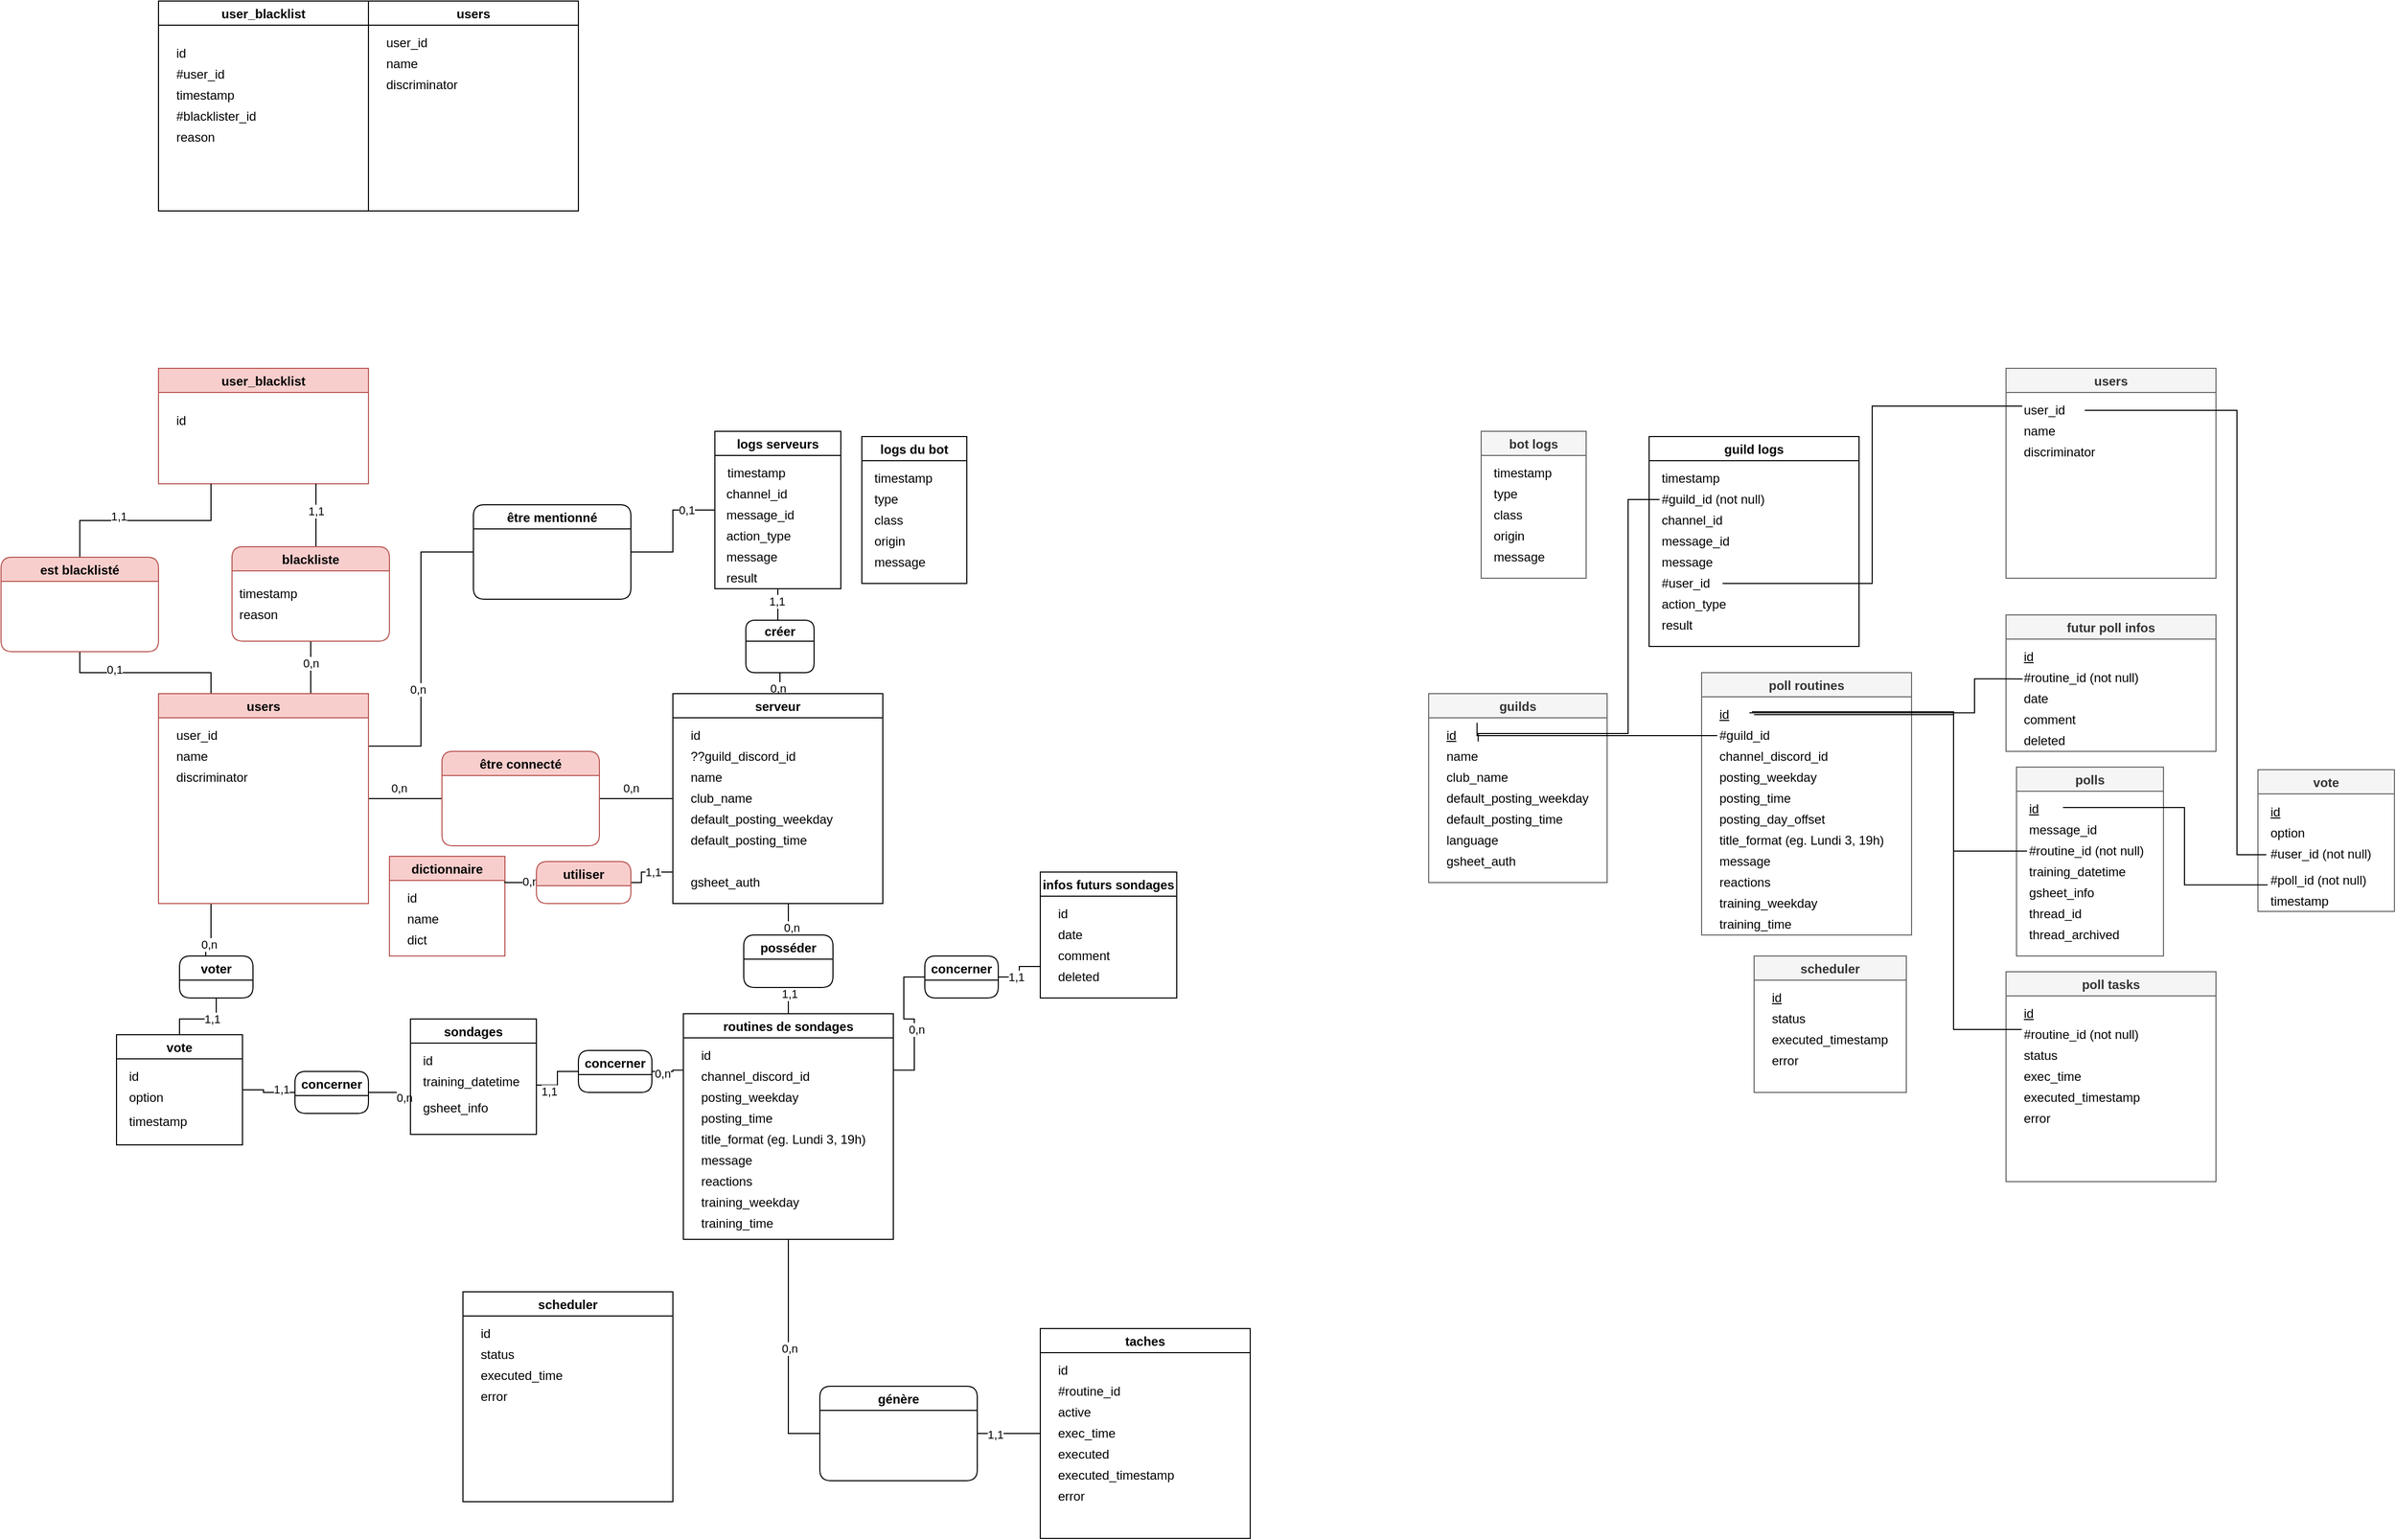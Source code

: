 <mxfile version="18.0.6" type="github">
  <diagram id="NqhFc1NjUYj2qAZxfqg7" name="Page-1">
    <mxGraphModel dx="2177" dy="1809" grid="1" gridSize="10" guides="1" tooltips="1" connect="1" arrows="1" fold="1" page="1" pageScale="1" pageWidth="827" pageHeight="1169" math="0" shadow="0">
      <root>
        <mxCell id="0" />
        <mxCell id="1" parent="0" />
        <mxCell id="DXyumOJfPZMr4FoaWyzm-179" style="edgeStyle=orthogonalEdgeStyle;rounded=0;orthogonalLoop=1;jettySize=auto;html=1;exitX=0;exitY=0.75;exitDx=0;exitDy=0;entryX=1;entryY=0.5;entryDx=0;entryDy=0;endArrow=none;endFill=0;" edge="1" parent="1" source="DXyumOJfPZMr4FoaWyzm-1" target="DXyumOJfPZMr4FoaWyzm-178">
          <mxGeometry relative="1" as="geometry">
            <Array as="points">
              <mxPoint x="360" y="430" />
              <mxPoint x="330" y="430" />
              <mxPoint x="330" y="440" />
            </Array>
          </mxGeometry>
        </mxCell>
        <mxCell id="DXyumOJfPZMr4FoaWyzm-181" value="1,1" style="edgeLabel;html=1;align=center;verticalAlign=middle;resizable=0;points=[];" vertex="1" connectable="0" parent="DXyumOJfPZMr4FoaWyzm-179">
          <mxGeometry x="0.384" y="3" relative="1" as="geometry">
            <mxPoint x="9" y="-3" as="offset" />
          </mxGeometry>
        </mxCell>
        <mxCell id="DXyumOJfPZMr4FoaWyzm-211" style="edgeStyle=orthogonalEdgeStyle;rounded=0;orthogonalLoop=1;jettySize=auto;html=1;exitX=0.5;exitY=0;exitDx=0;exitDy=0;entryX=0.5;entryY=1;entryDx=0;entryDy=0;endArrow=none;endFill=0;" edge="1" parent="1" source="DXyumOJfPZMr4FoaWyzm-1" target="DXyumOJfPZMr4FoaWyzm-210">
          <mxGeometry relative="1" as="geometry" />
        </mxCell>
        <mxCell id="DXyumOJfPZMr4FoaWyzm-214" value="0,n" style="edgeLabel;html=1;align=center;verticalAlign=middle;resizable=0;points=[];" vertex="1" connectable="0" parent="DXyumOJfPZMr4FoaWyzm-211">
          <mxGeometry x="-0.325" y="2" relative="1" as="geometry">
            <mxPoint as="offset" />
          </mxGeometry>
        </mxCell>
        <mxCell id="DXyumOJfPZMr4FoaWyzm-1" value="serveur" style="swimlane;" vertex="1" parent="1">
          <mxGeometry x="360" y="260" width="200" height="200" as="geometry" />
        </mxCell>
        <mxCell id="DXyumOJfPZMr4FoaWyzm-5" value="??guild_discord_id" style="text;html=1;align=left;verticalAlign=middle;resizable=0;points=[];autosize=1;strokeColor=none;fillColor=none;" vertex="1" parent="DXyumOJfPZMr4FoaWyzm-1">
          <mxGeometry x="15" y="50" width="120" height="20" as="geometry" />
        </mxCell>
        <mxCell id="DXyumOJfPZMr4FoaWyzm-6" value="name" style="text;html=1;align=left;verticalAlign=middle;resizable=0;points=[];autosize=1;strokeColor=none;fillColor=none;" vertex="1" parent="DXyumOJfPZMr4FoaWyzm-1">
          <mxGeometry x="15" y="70" width="50" height="20" as="geometry" />
        </mxCell>
        <mxCell id="DXyumOJfPZMr4FoaWyzm-4" value="&lt;div align=&quot;left&quot;&gt;id&lt;/div&gt;" style="text;html=1;align=left;verticalAlign=middle;resizable=0;points=[];autosize=1;strokeColor=none;fillColor=none;" vertex="1" parent="DXyumOJfPZMr4FoaWyzm-1">
          <mxGeometry x="15" y="30" width="30" height="20" as="geometry" />
        </mxCell>
        <mxCell id="DXyumOJfPZMr4FoaWyzm-19" value="club_name" style="text;html=1;align=left;verticalAlign=middle;resizable=0;points=[];autosize=1;strokeColor=none;fillColor=none;" vertex="1" parent="DXyumOJfPZMr4FoaWyzm-1">
          <mxGeometry x="15" y="90" width="80" height="20" as="geometry" />
        </mxCell>
        <mxCell id="DXyumOJfPZMr4FoaWyzm-20" value="default_posting_weekday" style="text;html=1;align=left;verticalAlign=middle;resizable=0;points=[];autosize=1;strokeColor=none;fillColor=none;" vertex="1" parent="DXyumOJfPZMr4FoaWyzm-1">
          <mxGeometry x="15" y="110" width="160" height="20" as="geometry" />
        </mxCell>
        <mxCell id="DXyumOJfPZMr4FoaWyzm-21" value="default_posting_time" style="text;html=1;align=left;verticalAlign=middle;resizable=0;points=[];autosize=1;strokeColor=none;fillColor=none;" vertex="1" parent="DXyumOJfPZMr4FoaWyzm-1">
          <mxGeometry x="15" y="130" width="130" height="20" as="geometry" />
        </mxCell>
        <mxCell id="DXyumOJfPZMr4FoaWyzm-59" value="gsheet_auth" style="text;html=1;align=left;verticalAlign=middle;resizable=0;points=[];autosize=1;strokeColor=none;fillColor=none;" vertex="1" parent="DXyumOJfPZMr4FoaWyzm-1">
          <mxGeometry x="15" y="170" width="80" height="20" as="geometry" />
        </mxCell>
        <mxCell id="DXyumOJfPZMr4FoaWyzm-143" style="edgeStyle=orthogonalEdgeStyle;rounded=0;orthogonalLoop=1;jettySize=auto;html=1;exitX=0.5;exitY=0;exitDx=0;exitDy=0;entryX=0.5;entryY=1;entryDx=0;entryDy=0;endArrow=none;endFill=0;" edge="1" parent="1" source="DXyumOJfPZMr4FoaWyzm-2" target="DXyumOJfPZMr4FoaWyzm-91">
          <mxGeometry relative="1" as="geometry" />
        </mxCell>
        <mxCell id="DXyumOJfPZMr4FoaWyzm-146" value="1,1" style="edgeLabel;html=1;align=center;verticalAlign=middle;resizable=0;points=[];" vertex="1" connectable="0" parent="DXyumOJfPZMr4FoaWyzm-143">
          <mxGeometry x="0.575" relative="1" as="geometry">
            <mxPoint x="1" as="offset" />
          </mxGeometry>
        </mxCell>
        <mxCell id="DXyumOJfPZMr4FoaWyzm-2" value="routines de sondages" style="swimlane;" vertex="1" parent="1">
          <mxGeometry x="370" y="565" width="200" height="215" as="geometry" />
        </mxCell>
        <mxCell id="DXyumOJfPZMr4FoaWyzm-10" value="channel_discord_id" style="text;html=1;align=left;verticalAlign=middle;resizable=0;points=[];autosize=1;strokeColor=none;fillColor=none;" vertex="1" parent="DXyumOJfPZMr4FoaWyzm-2">
          <mxGeometry x="15" y="50" width="120" height="20" as="geometry" />
        </mxCell>
        <mxCell id="DXyumOJfPZMr4FoaWyzm-11" value="posting_weekday" style="text;html=1;align=left;verticalAlign=middle;resizable=0;points=[];autosize=1;strokeColor=none;fillColor=none;" vertex="1" parent="DXyumOJfPZMr4FoaWyzm-2">
          <mxGeometry x="15" y="70" width="110" height="20" as="geometry" />
        </mxCell>
        <mxCell id="DXyumOJfPZMr4FoaWyzm-12" value="&lt;div align=&quot;left&quot;&gt;id&lt;/div&gt;" style="text;html=1;align=left;verticalAlign=middle;resizable=0;points=[];autosize=1;strokeColor=none;fillColor=none;" vertex="1" parent="DXyumOJfPZMr4FoaWyzm-2">
          <mxGeometry x="15" y="30" width="30" height="20" as="geometry" />
        </mxCell>
        <mxCell id="DXyumOJfPZMr4FoaWyzm-13" value="posting_time" style="text;html=1;align=left;verticalAlign=middle;resizable=0;points=[];autosize=1;strokeColor=none;fillColor=none;" vertex="1" parent="DXyumOJfPZMr4FoaWyzm-2">
          <mxGeometry x="15" y="90" width="90" height="20" as="geometry" />
        </mxCell>
        <mxCell id="DXyumOJfPZMr4FoaWyzm-40" value="title_format (eg. Lundi 3, 19h)" style="text;html=1;align=left;verticalAlign=middle;resizable=0;points=[];autosize=1;strokeColor=none;fillColor=none;" vertex="1" parent="DXyumOJfPZMr4FoaWyzm-2">
          <mxGeometry x="15" y="110" width="180" height="20" as="geometry" />
        </mxCell>
        <mxCell id="DXyumOJfPZMr4FoaWyzm-49" value="message" style="text;html=1;align=left;verticalAlign=middle;resizable=0;points=[];autosize=1;strokeColor=none;fillColor=none;" vertex="1" parent="DXyumOJfPZMr4FoaWyzm-2">
          <mxGeometry x="15" y="130" width="70" height="20" as="geometry" />
        </mxCell>
        <mxCell id="DXyumOJfPZMr4FoaWyzm-50" value="reactions" style="text;html=1;align=left;verticalAlign=middle;resizable=0;points=[];autosize=1;strokeColor=none;fillColor=none;" vertex="1" parent="DXyumOJfPZMr4FoaWyzm-2">
          <mxGeometry x="15" y="150" width="70" height="20" as="geometry" />
        </mxCell>
        <mxCell id="DXyumOJfPZMr4FoaWyzm-15" value="training_weekday" style="text;html=1;align=left;verticalAlign=middle;resizable=0;points=[];autosize=1;strokeColor=none;fillColor=none;" vertex="1" parent="DXyumOJfPZMr4FoaWyzm-2">
          <mxGeometry x="15" y="170" width="110" height="20" as="geometry" />
        </mxCell>
        <mxCell id="DXyumOJfPZMr4FoaWyzm-16" value="training_time" style="text;html=1;align=left;verticalAlign=middle;resizable=0;points=[];autosize=1;strokeColor=none;fillColor=none;" vertex="1" parent="DXyumOJfPZMr4FoaWyzm-2">
          <mxGeometry x="15" y="190" width="90" height="20" as="geometry" />
        </mxCell>
        <mxCell id="DXyumOJfPZMr4FoaWyzm-310" style="edgeStyle=orthogonalEdgeStyle;rounded=0;orthogonalLoop=1;jettySize=auto;html=1;exitX=1;exitY=0.5;exitDx=0;exitDy=0;entryX=0;entryY=0.5;entryDx=0;entryDy=0;endArrow=none;endFill=0;" edge="1" parent="1" source="DXyumOJfPZMr4FoaWyzm-3" target="DXyumOJfPZMr4FoaWyzm-309">
          <mxGeometry relative="1" as="geometry">
            <Array as="points">
              <mxPoint x="250" y="633" />
              <mxPoint x="250" y="620" />
            </Array>
          </mxGeometry>
        </mxCell>
        <mxCell id="DXyumOJfPZMr4FoaWyzm-312" value="1,1" style="edgeLabel;html=1;align=center;verticalAlign=middle;resizable=0;points=[];" vertex="1" connectable="0" parent="DXyumOJfPZMr4FoaWyzm-310">
          <mxGeometry x="-0.371" y="-6" relative="1" as="geometry">
            <mxPoint x="1" as="offset" />
          </mxGeometry>
        </mxCell>
        <mxCell id="DXyumOJfPZMr4FoaWyzm-327" style="edgeStyle=orthogonalEdgeStyle;rounded=0;orthogonalLoop=1;jettySize=auto;html=1;exitX=0;exitY=0.5;exitDx=0;exitDy=0;endArrow=none;endFill=0;entryX=1;entryY=0.5;entryDx=0;entryDy=0;" edge="1" parent="1" source="DXyumOJfPZMr4FoaWyzm-3" target="DXyumOJfPZMr4FoaWyzm-329">
          <mxGeometry relative="1" as="geometry">
            <mxPoint x="-30" y="650" as="targetPoint" />
            <Array as="points">
              <mxPoint x="110" y="640" />
            </Array>
          </mxGeometry>
        </mxCell>
        <mxCell id="DXyumOJfPZMr4FoaWyzm-332" value="0,n" style="edgeLabel;html=1;align=center;verticalAlign=middle;resizable=0;points=[];" vertex="1" connectable="0" parent="DXyumOJfPZMr4FoaWyzm-327">
          <mxGeometry x="-0.176" y="5" relative="1" as="geometry">
            <mxPoint x="1" as="offset" />
          </mxGeometry>
        </mxCell>
        <mxCell id="DXyumOJfPZMr4FoaWyzm-3" value="sondages" style="swimlane;" vertex="1" parent="1">
          <mxGeometry x="110" y="570" width="120" height="110" as="geometry" />
        </mxCell>
        <mxCell id="DXyumOJfPZMr4FoaWyzm-37" value="id" style="text;html=1;align=left;verticalAlign=middle;resizable=0;points=[];autosize=1;strokeColor=none;fillColor=none;" vertex="1" parent="DXyumOJfPZMr4FoaWyzm-3">
          <mxGeometry x="10" y="30" width="30" height="20" as="geometry" />
        </mxCell>
        <mxCell id="DXyumOJfPZMr4FoaWyzm-262" value="training_datetime" style="text;html=1;align=left;verticalAlign=middle;resizable=0;points=[];autosize=1;strokeColor=none;fillColor=none;" vertex="1" parent="DXyumOJfPZMr4FoaWyzm-3">
          <mxGeometry x="10" y="50" width="110" height="20" as="geometry" />
        </mxCell>
        <mxCell id="DXyumOJfPZMr4FoaWyzm-264" value="gsheet_info" style="text;html=1;align=left;verticalAlign=middle;resizable=0;points=[];autosize=1;strokeColor=none;fillColor=none;" vertex="1" parent="DXyumOJfPZMr4FoaWyzm-3">
          <mxGeometry x="10" y="75" width="80" height="20" as="geometry" />
        </mxCell>
        <mxCell id="DXyumOJfPZMr4FoaWyzm-22" value="logs du bot" style="swimlane;" vertex="1" parent="1">
          <mxGeometry x="540" y="15" width="100" height="140" as="geometry" />
        </mxCell>
        <mxCell id="DXyumOJfPZMr4FoaWyzm-23" value="timestamp" style="text;html=1;align=left;verticalAlign=middle;resizable=0;points=[];autosize=1;strokeColor=none;fillColor=none;" vertex="1" parent="DXyumOJfPZMr4FoaWyzm-22">
          <mxGeometry x="10" y="30" width="70" height="20" as="geometry" />
        </mxCell>
        <mxCell id="DXyumOJfPZMr4FoaWyzm-24" value="type" style="text;html=1;align=left;verticalAlign=middle;resizable=0;points=[];autosize=1;strokeColor=none;fillColor=none;" vertex="1" parent="DXyumOJfPZMr4FoaWyzm-22">
          <mxGeometry x="10" y="50" width="40" height="20" as="geometry" />
        </mxCell>
        <mxCell id="DXyumOJfPZMr4FoaWyzm-25" value="class" style="text;html=1;align=left;verticalAlign=middle;resizable=0;points=[];autosize=1;strokeColor=none;fillColor=none;" vertex="1" parent="DXyumOJfPZMr4FoaWyzm-22">
          <mxGeometry x="10" y="70" width="50" height="20" as="geometry" />
        </mxCell>
        <mxCell id="DXyumOJfPZMr4FoaWyzm-26" value="origin" style="text;html=1;align=left;verticalAlign=middle;resizable=0;points=[];autosize=1;strokeColor=none;fillColor=none;" vertex="1" parent="DXyumOJfPZMr4FoaWyzm-22">
          <mxGeometry x="10" y="90" width="50" height="20" as="geometry" />
        </mxCell>
        <mxCell id="DXyumOJfPZMr4FoaWyzm-27" value="message" style="text;html=1;align=left;verticalAlign=middle;resizable=0;points=[];autosize=1;strokeColor=none;fillColor=none;" vertex="1" parent="DXyumOJfPZMr4FoaWyzm-22">
          <mxGeometry x="10" y="110" width="70" height="20" as="geometry" />
        </mxCell>
        <mxCell id="DXyumOJfPZMr4FoaWyzm-226" style="edgeStyle=orthogonalEdgeStyle;rounded=0;orthogonalLoop=1;jettySize=auto;html=1;exitX=0;exitY=0.5;exitDx=0;exitDy=0;entryX=1;entryY=0.5;entryDx=0;entryDy=0;endArrow=none;endFill=0;" edge="1" parent="1" source="DXyumOJfPZMr4FoaWyzm-28" target="DXyumOJfPZMr4FoaWyzm-225">
          <mxGeometry relative="1" as="geometry" />
        </mxCell>
        <mxCell id="DXyumOJfPZMr4FoaWyzm-229" value="0,1" style="edgeLabel;html=1;align=center;verticalAlign=middle;resizable=0;points=[];" vertex="1" connectable="0" parent="DXyumOJfPZMr4FoaWyzm-226">
          <mxGeometry x="-0.55" relative="1" as="geometry">
            <mxPoint as="offset" />
          </mxGeometry>
        </mxCell>
        <mxCell id="DXyumOJfPZMr4FoaWyzm-28" value="logs serveurs" style="swimlane;" vertex="1" parent="1">
          <mxGeometry x="400" y="10" width="120" height="150" as="geometry" />
        </mxCell>
        <mxCell id="DXyumOJfPZMr4FoaWyzm-29" value="timestamp" style="text;html=1;align=left;verticalAlign=middle;resizable=0;points=[];autosize=1;strokeColor=none;fillColor=none;" vertex="1" parent="DXyumOJfPZMr4FoaWyzm-28">
          <mxGeometry x="10" y="30" width="70" height="20" as="geometry" />
        </mxCell>
        <mxCell id="DXyumOJfPZMr4FoaWyzm-31" value="channel_id" style="text;html=1;align=left;verticalAlign=middle;resizable=0;points=[];autosize=1;strokeColor=none;fillColor=none;" vertex="1" parent="DXyumOJfPZMr4FoaWyzm-28">
          <mxGeometry x="9" y="50" width="80" height="20" as="geometry" />
        </mxCell>
        <mxCell id="DXyumOJfPZMr4FoaWyzm-32" value="message_id" style="text;html=1;align=left;verticalAlign=middle;resizable=0;points=[];autosize=1;strokeColor=none;fillColor=none;" vertex="1" parent="DXyumOJfPZMr4FoaWyzm-28">
          <mxGeometry x="9" y="70" width="90" height="20" as="geometry" />
        </mxCell>
        <mxCell id="DXyumOJfPZMr4FoaWyzm-34" value="action_type" style="text;html=1;align=left;verticalAlign=middle;resizable=0;points=[];autosize=1;strokeColor=none;fillColor=none;" vertex="1" parent="DXyumOJfPZMr4FoaWyzm-28">
          <mxGeometry x="9" y="90" width="80" height="20" as="geometry" />
        </mxCell>
        <mxCell id="DXyumOJfPZMr4FoaWyzm-35" value="message" style="text;html=1;align=left;verticalAlign=middle;resizable=0;points=[];autosize=1;strokeColor=none;fillColor=none;" vertex="1" parent="DXyumOJfPZMr4FoaWyzm-28">
          <mxGeometry x="9" y="110" width="70" height="20" as="geometry" />
        </mxCell>
        <mxCell id="DXyumOJfPZMr4FoaWyzm-36" value="result" style="text;html=1;align=left;verticalAlign=middle;resizable=0;points=[];autosize=1;strokeColor=none;fillColor=none;" vertex="1" parent="DXyumOJfPZMr4FoaWyzm-28">
          <mxGeometry x="9" y="130" width="50" height="20" as="geometry" />
        </mxCell>
        <mxCell id="DXyumOJfPZMr4FoaWyzm-43" value="infos futurs sondages" style="swimlane;" vertex="1" parent="1">
          <mxGeometry x="710" y="430" width="130" height="120" as="geometry" />
        </mxCell>
        <mxCell id="DXyumOJfPZMr4FoaWyzm-45" value="date" style="text;html=1;align=left;verticalAlign=middle;resizable=0;points=[];autosize=1;strokeColor=none;fillColor=none;" vertex="1" parent="DXyumOJfPZMr4FoaWyzm-43">
          <mxGeometry x="15" y="50" width="40" height="20" as="geometry" />
        </mxCell>
        <mxCell id="DXyumOJfPZMr4FoaWyzm-46" value="&lt;div align=&quot;left&quot;&gt;id&lt;/div&gt;" style="text;html=1;align=left;verticalAlign=middle;resizable=0;points=[];autosize=1;strokeColor=none;fillColor=none;" vertex="1" parent="DXyumOJfPZMr4FoaWyzm-43">
          <mxGeometry x="15" y="30" width="30" height="20" as="geometry" />
        </mxCell>
        <mxCell id="DXyumOJfPZMr4FoaWyzm-47" value="comment" style="text;html=1;align=left;verticalAlign=middle;resizable=0;points=[];autosize=1;strokeColor=none;fillColor=none;" vertex="1" parent="DXyumOJfPZMr4FoaWyzm-43">
          <mxGeometry x="15" y="70" width="70" height="20" as="geometry" />
        </mxCell>
        <mxCell id="DXyumOJfPZMr4FoaWyzm-48" value="deleted" style="text;html=1;align=left;verticalAlign=middle;resizable=0;points=[];autosize=1;strokeColor=none;fillColor=none;" vertex="1" parent="DXyumOJfPZMr4FoaWyzm-43">
          <mxGeometry x="15" y="90" width="60" height="20" as="geometry" />
        </mxCell>
        <mxCell id="DXyumOJfPZMr4FoaWyzm-77" value="user_blacklist" style="swimlane;fillColor=#f8cecc;strokeColor=#b85450;" vertex="1" parent="1">
          <mxGeometry x="-130" y="-50" width="200" height="110" as="geometry" />
        </mxCell>
        <mxCell id="DXyumOJfPZMr4FoaWyzm-107" value="id" style="text;html=1;align=left;verticalAlign=middle;resizable=0;points=[];autosize=1;strokeColor=none;fillColor=none;" vertex="1" parent="DXyumOJfPZMr4FoaWyzm-77">
          <mxGeometry x="15" y="40" width="30" height="20" as="geometry" />
        </mxCell>
        <mxCell id="DXyumOJfPZMr4FoaWyzm-103" style="edgeStyle=orthogonalEdgeStyle;rounded=0;orthogonalLoop=1;jettySize=auto;html=1;exitX=1;exitY=0.5;exitDx=0;exitDy=0;entryX=0;entryY=0.5;entryDx=0;entryDy=0;endArrow=none;endFill=0;" edge="1" parent="1" source="DXyumOJfPZMr4FoaWyzm-84" target="DXyumOJfPZMr4FoaWyzm-102">
          <mxGeometry relative="1" as="geometry">
            <Array as="points">
              <mxPoint x="120" y="360" />
              <mxPoint x="120" y="360" />
            </Array>
          </mxGeometry>
        </mxCell>
        <mxCell id="DXyumOJfPZMr4FoaWyzm-105" value="0,n" style="edgeLabel;html=1;align=center;verticalAlign=middle;resizable=0;points=[];" vertex="1" connectable="0" parent="DXyumOJfPZMr4FoaWyzm-103">
          <mxGeometry x="-0.433" y="-1" relative="1" as="geometry">
            <mxPoint x="9" y="-11" as="offset" />
          </mxGeometry>
        </mxCell>
        <mxCell id="DXyumOJfPZMr4FoaWyzm-111" style="edgeStyle=orthogonalEdgeStyle;rounded=0;orthogonalLoop=1;jettySize=auto;html=1;exitX=0.25;exitY=0;exitDx=0;exitDy=0;endArrow=none;endFill=0;entryX=0.5;entryY=1;entryDx=0;entryDy=0;" edge="1" parent="1" source="DXyumOJfPZMr4FoaWyzm-84" target="DXyumOJfPZMr4FoaWyzm-119">
          <mxGeometry relative="1" as="geometry">
            <mxPoint x="-79.5" y="190" as="targetPoint" />
          </mxGeometry>
        </mxCell>
        <mxCell id="DXyumOJfPZMr4FoaWyzm-124" value="0,1" style="edgeLabel;html=1;align=center;verticalAlign=middle;resizable=0;points=[];" vertex="1" connectable="0" parent="DXyumOJfPZMr4FoaWyzm-111">
          <mxGeometry x="0.373" y="-3" relative="1" as="geometry">
            <mxPoint x="1" as="offset" />
          </mxGeometry>
        </mxCell>
        <mxCell id="DXyumOJfPZMr4FoaWyzm-112" style="edgeStyle=orthogonalEdgeStyle;rounded=0;orthogonalLoop=1;jettySize=auto;html=1;exitX=0.75;exitY=0;exitDx=0;exitDy=0;endArrow=none;endFill=0;entryX=0.5;entryY=1;entryDx=0;entryDy=0;" edge="1" parent="1" source="DXyumOJfPZMr4FoaWyzm-84" target="DXyumOJfPZMr4FoaWyzm-121">
          <mxGeometry relative="1" as="geometry">
            <mxPoint x="20.5" y="190" as="targetPoint" />
            <Array as="points">
              <mxPoint x="15" y="260" />
            </Array>
          </mxGeometry>
        </mxCell>
        <mxCell id="DXyumOJfPZMr4FoaWyzm-125" value="0,n" style="edgeLabel;html=1;align=center;verticalAlign=middle;resizable=0;points=[];" vertex="1" connectable="0" parent="DXyumOJfPZMr4FoaWyzm-112">
          <mxGeometry x="-0.562" relative="1" as="geometry">
            <mxPoint y="-22" as="offset" />
          </mxGeometry>
        </mxCell>
        <mxCell id="DXyumOJfPZMr4FoaWyzm-227" style="edgeStyle=orthogonalEdgeStyle;rounded=0;orthogonalLoop=1;jettySize=auto;html=1;exitX=1;exitY=0.25;exitDx=0;exitDy=0;entryX=0;entryY=0.5;entryDx=0;entryDy=0;endArrow=none;endFill=0;" edge="1" parent="1" source="DXyumOJfPZMr4FoaWyzm-84" target="DXyumOJfPZMr4FoaWyzm-225">
          <mxGeometry relative="1" as="geometry" />
        </mxCell>
        <mxCell id="DXyumOJfPZMr4FoaWyzm-228" value="0,n" style="edgeLabel;html=1;align=center;verticalAlign=middle;resizable=0;points=[];" vertex="1" connectable="0" parent="DXyumOJfPZMr4FoaWyzm-227">
          <mxGeometry x="-0.271" y="3" relative="1" as="geometry">
            <mxPoint as="offset" />
          </mxGeometry>
        </mxCell>
        <mxCell id="DXyumOJfPZMr4FoaWyzm-315" style="edgeStyle=orthogonalEdgeStyle;rounded=0;orthogonalLoop=1;jettySize=auto;html=1;exitX=0.25;exitY=1;exitDx=0;exitDy=0;entryX=0.5;entryY=0;entryDx=0;entryDy=0;endArrow=none;endFill=0;" edge="1" parent="1" source="DXyumOJfPZMr4FoaWyzm-84" target="DXyumOJfPZMr4FoaWyzm-314">
          <mxGeometry relative="1" as="geometry">
            <Array as="points">
              <mxPoint x="-80" y="500" />
              <mxPoint x="-85" y="500" />
            </Array>
          </mxGeometry>
        </mxCell>
        <mxCell id="DXyumOJfPZMr4FoaWyzm-320" value="0,n" style="edgeLabel;html=1;align=center;verticalAlign=middle;resizable=0;points=[];" vertex="1" connectable="0" parent="DXyumOJfPZMr4FoaWyzm-315">
          <mxGeometry x="0.179" y="-2" relative="1" as="geometry">
            <mxPoint as="offset" />
          </mxGeometry>
        </mxCell>
        <mxCell id="DXyumOJfPZMr4FoaWyzm-84" value="users" style="swimlane;fillColor=#f8cecc;strokeColor=#b85450;" vertex="1" parent="1">
          <mxGeometry x="-130" y="260" width="200" height="200" as="geometry" />
        </mxCell>
        <mxCell id="DXyumOJfPZMr4FoaWyzm-85" value="name" style="text;html=1;align=left;verticalAlign=middle;resizable=0;points=[];autosize=1;strokeColor=none;fillColor=none;" vertex="1" parent="DXyumOJfPZMr4FoaWyzm-84">
          <mxGeometry x="15" y="50" width="50" height="20" as="geometry" />
        </mxCell>
        <mxCell id="DXyumOJfPZMr4FoaWyzm-87" value="user_id" style="text;html=1;align=left;verticalAlign=middle;resizable=0;points=[];autosize=1;strokeColor=none;fillColor=none;" vertex="1" parent="DXyumOJfPZMr4FoaWyzm-84">
          <mxGeometry x="15" y="30" width="60" height="20" as="geometry" />
        </mxCell>
        <mxCell id="DXyumOJfPZMr4FoaWyzm-90" value="discriminator" style="text;html=1;align=left;verticalAlign=middle;resizable=0;points=[];autosize=1;strokeColor=none;fillColor=none;" vertex="1" parent="DXyumOJfPZMr4FoaWyzm-84">
          <mxGeometry x="15" y="70" width="90" height="20" as="geometry" />
        </mxCell>
        <mxCell id="DXyumOJfPZMr4FoaWyzm-144" style="edgeStyle=orthogonalEdgeStyle;rounded=0;orthogonalLoop=1;jettySize=auto;html=1;exitX=0.5;exitY=0;exitDx=0;exitDy=0;endArrow=none;endFill=0;" edge="1" parent="1" source="DXyumOJfPZMr4FoaWyzm-91">
          <mxGeometry relative="1" as="geometry">
            <mxPoint x="470.0" y="460" as="targetPoint" />
          </mxGeometry>
        </mxCell>
        <mxCell id="DXyumOJfPZMr4FoaWyzm-145" value="0,n" style="edgeLabel;html=1;align=center;verticalAlign=middle;resizable=0;points=[];" vertex="1" connectable="0" parent="DXyumOJfPZMr4FoaWyzm-144">
          <mxGeometry x="-0.534" y="-2" relative="1" as="geometry">
            <mxPoint x="1" as="offset" />
          </mxGeometry>
        </mxCell>
        <mxCell id="DXyumOJfPZMr4FoaWyzm-91" value="posséder" style="swimlane;rounded=1;startSize=23;" vertex="1" parent="1">
          <mxGeometry x="427.5" y="490" width="85" height="50" as="geometry" />
        </mxCell>
        <mxCell id="DXyumOJfPZMr4FoaWyzm-104" style="edgeStyle=orthogonalEdgeStyle;rounded=0;orthogonalLoop=1;jettySize=auto;html=1;exitX=1;exitY=0.5;exitDx=0;exitDy=0;entryX=0;entryY=0.5;entryDx=0;entryDy=0;endArrow=none;endFill=0;" edge="1" parent="1" source="DXyumOJfPZMr4FoaWyzm-102" target="DXyumOJfPZMr4FoaWyzm-1">
          <mxGeometry relative="1" as="geometry">
            <Array as="points">
              <mxPoint x="300" y="360" />
              <mxPoint x="300" y="360" />
            </Array>
          </mxGeometry>
        </mxCell>
        <mxCell id="DXyumOJfPZMr4FoaWyzm-106" value="0,n" style="edgeLabel;html=1;align=center;verticalAlign=middle;resizable=0;points=[];" vertex="1" connectable="0" parent="DXyumOJfPZMr4FoaWyzm-104">
          <mxGeometry x="0.143" y="-1" relative="1" as="geometry">
            <mxPoint x="-10" y="-11" as="offset" />
          </mxGeometry>
        </mxCell>
        <mxCell id="DXyumOJfPZMr4FoaWyzm-102" value="être connecté" style="swimlane;rounded=1;fillColor=#f8cecc;strokeColor=#b85450;" vertex="1" parent="1">
          <mxGeometry x="140" y="315" width="150" height="90" as="geometry" />
        </mxCell>
        <mxCell id="DXyumOJfPZMr4FoaWyzm-120" style="edgeStyle=orthogonalEdgeStyle;rounded=0;orthogonalLoop=1;jettySize=auto;html=1;exitX=0.5;exitY=0;exitDx=0;exitDy=0;entryX=0.25;entryY=1;entryDx=0;entryDy=0;endArrow=none;endFill=0;" edge="1" parent="1" source="DXyumOJfPZMr4FoaWyzm-119" target="DXyumOJfPZMr4FoaWyzm-77">
          <mxGeometry relative="1" as="geometry" />
        </mxCell>
        <mxCell id="DXyumOJfPZMr4FoaWyzm-123" value="1,1" style="edgeLabel;html=1;align=center;verticalAlign=middle;resizable=0;points=[];" vertex="1" connectable="0" parent="DXyumOJfPZMr4FoaWyzm-120">
          <mxGeometry x="-0.277" y="4" relative="1" as="geometry">
            <mxPoint x="1" as="offset" />
          </mxGeometry>
        </mxCell>
        <mxCell id="DXyumOJfPZMr4FoaWyzm-119" value="est blacklisté" style="swimlane;rounded=1;fillColor=#f8cecc;strokeColor=#b85450;" vertex="1" parent="1">
          <mxGeometry x="-280" y="130" width="150" height="90" as="geometry" />
        </mxCell>
        <mxCell id="DXyumOJfPZMr4FoaWyzm-122" style="edgeStyle=orthogonalEdgeStyle;rounded=0;orthogonalLoop=1;jettySize=auto;html=1;exitX=0.5;exitY=0;exitDx=0;exitDy=0;entryX=0.75;entryY=1;entryDx=0;entryDy=0;endArrow=none;endFill=0;" edge="1" parent="1" source="DXyumOJfPZMr4FoaWyzm-121" target="DXyumOJfPZMr4FoaWyzm-77">
          <mxGeometry relative="1" as="geometry">
            <Array as="points">
              <mxPoint x="20" y="120" />
            </Array>
          </mxGeometry>
        </mxCell>
        <mxCell id="DXyumOJfPZMr4FoaWyzm-126" value="1,1" style="edgeLabel;html=1;align=center;verticalAlign=middle;resizable=0;points=[];" vertex="1" connectable="0" parent="DXyumOJfPZMr4FoaWyzm-122">
          <mxGeometry x="0.207" y="1" relative="1" as="geometry">
            <mxPoint x="1" as="offset" />
          </mxGeometry>
        </mxCell>
        <mxCell id="DXyumOJfPZMr4FoaWyzm-121" value="blackliste" style="swimlane;rounded=1;fillColor=#f8cecc;strokeColor=#b85450;" vertex="1" parent="1">
          <mxGeometry x="-60" y="120" width="150" height="90" as="geometry" />
        </mxCell>
        <mxCell id="DXyumOJfPZMr4FoaWyzm-79" value="timestamp" style="text;html=1;align=left;verticalAlign=middle;resizable=0;points=[];autosize=1;strokeColor=none;fillColor=none;" vertex="1" parent="DXyumOJfPZMr4FoaWyzm-121">
          <mxGeometry x="5" y="35" width="70" height="20" as="geometry" />
        </mxCell>
        <mxCell id="DXyumOJfPZMr4FoaWyzm-82" value="reason" style="text;html=1;align=left;verticalAlign=middle;resizable=0;points=[];autosize=1;strokeColor=none;fillColor=none;" vertex="1" parent="DXyumOJfPZMr4FoaWyzm-121">
          <mxGeometry x="5" y="55" width="50" height="20" as="geometry" />
        </mxCell>
        <mxCell id="DXyumOJfPZMr4FoaWyzm-127" value="user_blacklist" style="swimlane;" vertex="1" parent="1">
          <mxGeometry x="-130" y="-400" width="200" height="200" as="geometry" />
        </mxCell>
        <mxCell id="DXyumOJfPZMr4FoaWyzm-128" value="timestamp" style="text;html=1;align=left;verticalAlign=middle;resizable=0;points=[];autosize=1;strokeColor=none;fillColor=none;" vertex="1" parent="DXyumOJfPZMr4FoaWyzm-127">
          <mxGeometry x="15" y="80" width="70" height="20" as="geometry" />
        </mxCell>
        <mxCell id="DXyumOJfPZMr4FoaWyzm-129" value="#user_id" style="text;html=1;align=left;verticalAlign=middle;resizable=0;points=[];autosize=1;strokeColor=none;fillColor=none;" vertex="1" parent="DXyumOJfPZMr4FoaWyzm-127">
          <mxGeometry x="15" y="60" width="60" height="20" as="geometry" />
        </mxCell>
        <mxCell id="DXyumOJfPZMr4FoaWyzm-130" value="#blacklister_id" style="text;html=1;align=left;verticalAlign=middle;resizable=0;points=[];autosize=1;strokeColor=none;fillColor=none;" vertex="1" parent="DXyumOJfPZMr4FoaWyzm-127">
          <mxGeometry x="15" y="100" width="100" height="20" as="geometry" />
        </mxCell>
        <mxCell id="DXyumOJfPZMr4FoaWyzm-131" value="reason" style="text;html=1;align=left;verticalAlign=middle;resizable=0;points=[];autosize=1;strokeColor=none;fillColor=none;" vertex="1" parent="DXyumOJfPZMr4FoaWyzm-127">
          <mxGeometry x="15" y="120" width="50" height="20" as="geometry" />
        </mxCell>
        <mxCell id="DXyumOJfPZMr4FoaWyzm-132" value="id" style="text;html=1;align=left;verticalAlign=middle;resizable=0;points=[];autosize=1;strokeColor=none;fillColor=none;" vertex="1" parent="DXyumOJfPZMr4FoaWyzm-127">
          <mxGeometry x="15" y="40" width="30" height="20" as="geometry" />
        </mxCell>
        <mxCell id="DXyumOJfPZMr4FoaWyzm-139" value="users" style="swimlane;" vertex="1" parent="1">
          <mxGeometry x="70" y="-400" width="200" height="200" as="geometry" />
        </mxCell>
        <mxCell id="DXyumOJfPZMr4FoaWyzm-140" value="name" style="text;html=1;align=left;verticalAlign=middle;resizable=0;points=[];autosize=1;strokeColor=none;fillColor=none;" vertex="1" parent="DXyumOJfPZMr4FoaWyzm-139">
          <mxGeometry x="15" y="50" width="50" height="20" as="geometry" />
        </mxCell>
        <mxCell id="DXyumOJfPZMr4FoaWyzm-141" value="user_id" style="text;html=1;align=left;verticalAlign=middle;resizable=0;points=[];autosize=1;strokeColor=none;fillColor=none;" vertex="1" parent="DXyumOJfPZMr4FoaWyzm-139">
          <mxGeometry x="15" y="30" width="60" height="20" as="geometry" />
        </mxCell>
        <mxCell id="DXyumOJfPZMr4FoaWyzm-142" value="discriminator" style="text;html=1;align=left;verticalAlign=middle;resizable=0;points=[];autosize=1;strokeColor=none;fillColor=none;" vertex="1" parent="DXyumOJfPZMr4FoaWyzm-139">
          <mxGeometry x="15" y="70" width="90" height="20" as="geometry" />
        </mxCell>
        <mxCell id="DXyumOJfPZMr4FoaWyzm-147" value="guilds" style="swimlane;fillColor=#f5f5f5;fontColor=#333333;strokeColor=#666666;" vertex="1" parent="1">
          <mxGeometry x="1080" y="260" width="170" height="180" as="geometry" />
        </mxCell>
        <mxCell id="DXyumOJfPZMr4FoaWyzm-149" value="name" style="text;html=1;align=left;verticalAlign=middle;resizable=0;points=[];autosize=1;strokeColor=none;fillColor=none;" vertex="1" parent="DXyumOJfPZMr4FoaWyzm-147">
          <mxGeometry x="15" y="50" width="50" height="20" as="geometry" />
        </mxCell>
        <mxCell id="DXyumOJfPZMr4FoaWyzm-150" value="&lt;div align=&quot;left&quot;&gt;&lt;u&gt;id&lt;/u&gt;&lt;/div&gt;" style="text;html=1;align=left;verticalAlign=middle;resizable=0;points=[];autosize=1;strokeColor=none;fillColor=none;" vertex="1" parent="DXyumOJfPZMr4FoaWyzm-147">
          <mxGeometry x="15" y="30" width="30" height="20" as="geometry" />
        </mxCell>
        <mxCell id="DXyumOJfPZMr4FoaWyzm-151" value="club_name" style="text;html=1;align=left;verticalAlign=middle;resizable=0;points=[];autosize=1;strokeColor=none;fillColor=none;" vertex="1" parent="DXyumOJfPZMr4FoaWyzm-147">
          <mxGeometry x="15" y="70" width="80" height="20" as="geometry" />
        </mxCell>
        <mxCell id="DXyumOJfPZMr4FoaWyzm-152" value="default_posting_weekday" style="text;html=1;align=left;verticalAlign=middle;resizable=0;points=[];autosize=1;strokeColor=none;fillColor=none;" vertex="1" parent="DXyumOJfPZMr4FoaWyzm-147">
          <mxGeometry x="15" y="90" width="160" height="20" as="geometry" />
        </mxCell>
        <mxCell id="DXyumOJfPZMr4FoaWyzm-153" value="default_posting_time" style="text;html=1;align=left;verticalAlign=middle;resizable=0;points=[];autosize=1;strokeColor=none;fillColor=none;" vertex="1" parent="DXyumOJfPZMr4FoaWyzm-147">
          <mxGeometry x="15" y="110" width="130" height="20" as="geometry" />
        </mxCell>
        <mxCell id="DXyumOJfPZMr4FoaWyzm-154" value="language" style="text;html=1;align=left;verticalAlign=middle;resizable=0;points=[];autosize=1;strokeColor=none;fillColor=none;" vertex="1" parent="DXyumOJfPZMr4FoaWyzm-147">
          <mxGeometry x="15" y="130" width="70" height="20" as="geometry" />
        </mxCell>
        <mxCell id="DXyumOJfPZMr4FoaWyzm-155" value="gsheet_auth" style="text;html=1;align=left;verticalAlign=middle;resizable=0;points=[];autosize=1;strokeColor=none;fillColor=none;" vertex="1" parent="DXyumOJfPZMr4FoaWyzm-147">
          <mxGeometry x="15" y="150" width="80" height="20" as="geometry" />
        </mxCell>
        <mxCell id="DXyumOJfPZMr4FoaWyzm-156" value="poll routines" style="swimlane;fillColor=#f5f5f5;fontColor=#333333;strokeColor=#666666;" vertex="1" parent="1">
          <mxGeometry x="1340" y="240" width="200" height="250" as="geometry" />
        </mxCell>
        <mxCell id="DXyumOJfPZMr4FoaWyzm-157" value="channel_discord_id" style="text;html=1;align=left;verticalAlign=middle;resizable=0;points=[];autosize=1;strokeColor=none;fillColor=none;" vertex="1" parent="DXyumOJfPZMr4FoaWyzm-156">
          <mxGeometry x="15" y="70" width="120" height="20" as="geometry" />
        </mxCell>
        <mxCell id="DXyumOJfPZMr4FoaWyzm-158" value="posting_weekday" style="text;html=1;align=left;verticalAlign=middle;resizable=0;points=[];autosize=1;strokeColor=none;fillColor=none;" vertex="1" parent="DXyumOJfPZMr4FoaWyzm-156">
          <mxGeometry x="15" y="90" width="110" height="20" as="geometry" />
        </mxCell>
        <mxCell id="DXyumOJfPZMr4FoaWyzm-159" value="&lt;div align=&quot;left&quot;&gt;id&lt;/div&gt;" style="text;html=1;align=left;verticalAlign=middle;resizable=0;points=[];autosize=1;strokeColor=none;fillColor=none;fontStyle=4" vertex="1" parent="DXyumOJfPZMr4FoaWyzm-156">
          <mxGeometry x="15" y="30" width="30" height="20" as="geometry" />
        </mxCell>
        <mxCell id="DXyumOJfPZMr4FoaWyzm-160" value="posting_time" style="text;html=1;align=left;verticalAlign=middle;resizable=0;points=[];autosize=1;strokeColor=none;fillColor=none;" vertex="1" parent="DXyumOJfPZMr4FoaWyzm-156">
          <mxGeometry x="15" y="110" width="90" height="20" as="geometry" />
        </mxCell>
        <mxCell id="DXyumOJfPZMr4FoaWyzm-161" value="title_format (eg. Lundi 3, 19h)" style="text;html=1;align=left;verticalAlign=middle;resizable=0;points=[];autosize=1;strokeColor=none;fillColor=none;" vertex="1" parent="DXyumOJfPZMr4FoaWyzm-156">
          <mxGeometry x="15" y="150" width="180" height="20" as="geometry" />
        </mxCell>
        <mxCell id="DXyumOJfPZMr4FoaWyzm-162" value="message" style="text;html=1;align=left;verticalAlign=middle;resizable=0;points=[];autosize=1;strokeColor=none;fillColor=none;" vertex="1" parent="DXyumOJfPZMr4FoaWyzm-156">
          <mxGeometry x="15" y="170" width="70" height="20" as="geometry" />
        </mxCell>
        <mxCell id="DXyumOJfPZMr4FoaWyzm-163" value="reactions" style="text;html=1;align=left;verticalAlign=middle;resizable=0;points=[];autosize=1;strokeColor=none;fillColor=none;" vertex="1" parent="DXyumOJfPZMr4FoaWyzm-156">
          <mxGeometry x="15" y="190" width="70" height="20" as="geometry" />
        </mxCell>
        <mxCell id="DXyumOJfPZMr4FoaWyzm-232" value="training_weekday" style="text;html=1;align=left;verticalAlign=middle;resizable=0;points=[];autosize=1;strokeColor=none;fillColor=none;" vertex="1" parent="DXyumOJfPZMr4FoaWyzm-156">
          <mxGeometry x="15" y="210" width="110" height="20" as="geometry" />
        </mxCell>
        <mxCell id="DXyumOJfPZMr4FoaWyzm-233" value="training_time" style="text;html=1;align=left;verticalAlign=middle;resizable=0;points=[];autosize=1;strokeColor=none;fillColor=none;" vertex="1" parent="DXyumOJfPZMr4FoaWyzm-156">
          <mxGeometry x="15" y="230" width="90" height="20" as="geometry" />
        </mxCell>
        <mxCell id="DXyumOJfPZMr4FoaWyzm-288" value="#guild_id" style="text;html=1;align=left;verticalAlign=middle;resizable=0;points=[];autosize=1;strokeColor=none;fillColor=none;fontStyle=0" vertex="1" parent="DXyumOJfPZMr4FoaWyzm-156">
          <mxGeometry x="15" y="50" width="70" height="20" as="geometry" />
        </mxCell>
        <mxCell id="DXyumOJfPZMr4FoaWyzm-307" value="posting_day_offset" style="text;html=1;align=left;verticalAlign=middle;resizable=0;points=[];autosize=1;strokeColor=none;fillColor=none;" vertex="1" parent="DXyumOJfPZMr4FoaWyzm-156">
          <mxGeometry x="15" y="130" width="120" height="20" as="geometry" />
        </mxCell>
        <mxCell id="DXyumOJfPZMr4FoaWyzm-169" value="dictionnaire" style="swimlane;fillColor=#f8cecc;strokeColor=#b85450;" vertex="1" parent="1">
          <mxGeometry x="90" y="415" width="110" height="95" as="geometry" />
        </mxCell>
        <mxCell id="DXyumOJfPZMr4FoaWyzm-170" value="name" style="text;html=1;align=left;verticalAlign=middle;resizable=0;points=[];autosize=1;strokeColor=none;fillColor=none;" vertex="1" parent="DXyumOJfPZMr4FoaWyzm-169">
          <mxGeometry x="15" y="50" width="50" height="20" as="geometry" />
        </mxCell>
        <mxCell id="DXyumOJfPZMr4FoaWyzm-171" value="dict" style="text;html=1;align=left;verticalAlign=middle;resizable=0;points=[];autosize=1;strokeColor=none;fillColor=none;" vertex="1" parent="DXyumOJfPZMr4FoaWyzm-169">
          <mxGeometry x="15" y="70" width="30" height="20" as="geometry" />
        </mxCell>
        <mxCell id="DXyumOJfPZMr4FoaWyzm-172" value="&lt;div align=&quot;left&quot;&gt;id&lt;/div&gt;" style="text;html=1;align=left;verticalAlign=middle;resizable=0;points=[];autosize=1;strokeColor=none;fillColor=none;" vertex="1" parent="DXyumOJfPZMr4FoaWyzm-169">
          <mxGeometry x="15" y="30" width="30" height="20" as="geometry" />
        </mxCell>
        <mxCell id="DXyumOJfPZMr4FoaWyzm-180" style="edgeStyle=orthogonalEdgeStyle;rounded=0;orthogonalLoop=1;jettySize=auto;html=1;exitX=0;exitY=0.5;exitDx=0;exitDy=0;entryX=1;entryY=0.25;entryDx=0;entryDy=0;endArrow=none;endFill=0;" edge="1" parent="1" source="DXyumOJfPZMr4FoaWyzm-178" target="DXyumOJfPZMr4FoaWyzm-169">
          <mxGeometry relative="1" as="geometry" />
        </mxCell>
        <mxCell id="DXyumOJfPZMr4FoaWyzm-182" value="0,n" style="edgeLabel;html=1;align=center;verticalAlign=middle;resizable=0;points=[];" vertex="1" connectable="0" parent="DXyumOJfPZMr4FoaWyzm-180">
          <mxGeometry x="-0.622" y="-1" relative="1" as="geometry">
            <mxPoint as="offset" />
          </mxGeometry>
        </mxCell>
        <mxCell id="DXyumOJfPZMr4FoaWyzm-178" value="utiliser" style="swimlane;rounded=1;fillColor=#f8cecc;strokeColor=#b85450;startSize=23;" vertex="1" parent="1">
          <mxGeometry x="230" y="420" width="90" height="40" as="geometry" />
        </mxCell>
        <mxCell id="DXyumOJfPZMr4FoaWyzm-184" style="edgeStyle=orthogonalEdgeStyle;rounded=0;orthogonalLoop=1;jettySize=auto;html=1;exitX=0;exitY=0.5;exitDx=0;exitDy=0;entryX=0.5;entryY=1;entryDx=0;entryDy=0;endArrow=none;endFill=0;" edge="1" parent="1" source="DXyumOJfPZMr4FoaWyzm-183" target="DXyumOJfPZMr4FoaWyzm-2">
          <mxGeometry relative="1" as="geometry" />
        </mxCell>
        <mxCell id="DXyumOJfPZMr4FoaWyzm-186" value="0,n" style="edgeLabel;html=1;align=center;verticalAlign=middle;resizable=0;points=[];" vertex="1" connectable="0" parent="DXyumOJfPZMr4FoaWyzm-184">
          <mxGeometry x="0.038" y="-1" relative="1" as="geometry">
            <mxPoint as="offset" />
          </mxGeometry>
        </mxCell>
        <mxCell id="DXyumOJfPZMr4FoaWyzm-212" style="edgeStyle=orthogonalEdgeStyle;rounded=0;orthogonalLoop=1;jettySize=auto;html=1;exitX=0.5;exitY=0;exitDx=0;exitDy=0;endArrow=none;endFill=0;entryX=0.5;entryY=1;entryDx=0;entryDy=0;" edge="1" parent="1" source="DXyumOJfPZMr4FoaWyzm-210" target="DXyumOJfPZMr4FoaWyzm-28">
          <mxGeometry relative="1" as="geometry">
            <mxPoint x="450.0" y="80" as="targetPoint" />
          </mxGeometry>
        </mxCell>
        <mxCell id="DXyumOJfPZMr4FoaWyzm-213" value="1,1" style="edgeLabel;html=1;align=center;verticalAlign=middle;resizable=0;points=[];" vertex="1" connectable="0" parent="DXyumOJfPZMr4FoaWyzm-212">
          <mxGeometry x="0.237" relative="1" as="geometry">
            <mxPoint x="-1" as="offset" />
          </mxGeometry>
        </mxCell>
        <mxCell id="DXyumOJfPZMr4FoaWyzm-210" value="créer" style="swimlane;rounded=1;startSize=20;" vertex="1" parent="1">
          <mxGeometry x="429.5" y="190" width="65" height="50" as="geometry" />
        </mxCell>
        <mxCell id="DXyumOJfPZMr4FoaWyzm-216" value="guild logs" style="swimlane;startSize=23;" vertex="1" parent="1">
          <mxGeometry x="1290" y="15" width="200" height="200" as="geometry" />
        </mxCell>
        <mxCell id="DXyumOJfPZMr4FoaWyzm-217" value="timestamp" style="text;html=1;align=left;verticalAlign=middle;resizable=0;points=[];autosize=1;strokeColor=none;fillColor=none;" vertex="1" parent="DXyumOJfPZMr4FoaWyzm-216">
          <mxGeometry x="10" y="30" width="70" height="20" as="geometry" />
        </mxCell>
        <mxCell id="DXyumOJfPZMr4FoaWyzm-218" value="#guild_id (not null)" style="text;html=1;align=left;verticalAlign=middle;resizable=0;points=[];autosize=1;strokeColor=none;fillColor=none;" vertex="1" parent="DXyumOJfPZMr4FoaWyzm-216">
          <mxGeometry x="10" y="50" width="120" height="20" as="geometry" />
        </mxCell>
        <mxCell id="DXyumOJfPZMr4FoaWyzm-219" value="channel_id" style="text;html=1;align=left;verticalAlign=middle;resizable=0;points=[];autosize=1;strokeColor=none;fillColor=none;" vertex="1" parent="DXyumOJfPZMr4FoaWyzm-216">
          <mxGeometry x="10" y="70" width="80" height="20" as="geometry" />
        </mxCell>
        <mxCell id="DXyumOJfPZMr4FoaWyzm-220" value="message_id" style="text;html=1;align=left;verticalAlign=middle;resizable=0;points=[];autosize=1;strokeColor=none;fillColor=none;" vertex="1" parent="DXyumOJfPZMr4FoaWyzm-216">
          <mxGeometry x="10" y="90" width="90" height="20" as="geometry" />
        </mxCell>
        <mxCell id="DXyumOJfPZMr4FoaWyzm-221" value="#user_id" style="text;html=1;align=left;verticalAlign=middle;resizable=0;points=[];autosize=1;strokeColor=none;fillColor=none;" vertex="1" parent="DXyumOJfPZMr4FoaWyzm-216">
          <mxGeometry x="10" y="130" width="60" height="20" as="geometry" />
        </mxCell>
        <mxCell id="DXyumOJfPZMr4FoaWyzm-222" value="action_type" style="text;html=1;align=left;verticalAlign=middle;resizable=0;points=[];autosize=1;strokeColor=none;fillColor=none;" vertex="1" parent="DXyumOJfPZMr4FoaWyzm-216">
          <mxGeometry x="10" y="150" width="80" height="20" as="geometry" />
        </mxCell>
        <mxCell id="DXyumOJfPZMr4FoaWyzm-223" value="message" style="text;html=1;align=left;verticalAlign=middle;resizable=0;points=[];autosize=1;strokeColor=none;fillColor=none;" vertex="1" parent="DXyumOJfPZMr4FoaWyzm-216">
          <mxGeometry x="10" y="110" width="70" height="20" as="geometry" />
        </mxCell>
        <mxCell id="DXyumOJfPZMr4FoaWyzm-224" value="result" style="text;html=1;align=left;verticalAlign=middle;resizable=0;points=[];autosize=1;strokeColor=none;fillColor=none;" vertex="1" parent="DXyumOJfPZMr4FoaWyzm-216">
          <mxGeometry x="10" y="170" width="50" height="20" as="geometry" />
        </mxCell>
        <mxCell id="DXyumOJfPZMr4FoaWyzm-225" value="être mentionné" style="swimlane;rounded=1;" vertex="1" parent="1">
          <mxGeometry x="170" y="80" width="150" height="90" as="geometry" />
        </mxCell>
        <mxCell id="DXyumOJfPZMr4FoaWyzm-250" style="edgeStyle=orthogonalEdgeStyle;rounded=0;orthogonalLoop=1;jettySize=auto;html=1;exitX=1;exitY=0.5;exitDx=0;exitDy=0;entryX=0;entryY=0.75;entryDx=0;entryDy=0;endArrow=none;endFill=0;" edge="1" parent="1" source="DXyumOJfPZMr4FoaWyzm-245" target="DXyumOJfPZMr4FoaWyzm-43">
          <mxGeometry relative="1" as="geometry" />
        </mxCell>
        <mxCell id="DXyumOJfPZMr4FoaWyzm-253" value="1,1" style="edgeLabel;html=1;align=center;verticalAlign=middle;resizable=0;points=[];" vertex="1" connectable="0" parent="DXyumOJfPZMr4FoaWyzm-250">
          <mxGeometry x="-0.179" y="3" relative="1" as="geometry">
            <mxPoint as="offset" />
          </mxGeometry>
        </mxCell>
        <mxCell id="DXyumOJfPZMr4FoaWyzm-251" style="edgeStyle=orthogonalEdgeStyle;rounded=0;orthogonalLoop=1;jettySize=auto;html=1;exitX=0;exitY=0.5;exitDx=0;exitDy=0;entryX=1;entryY=0.25;entryDx=0;entryDy=0;endArrow=none;endFill=0;" edge="1" parent="1" source="DXyumOJfPZMr4FoaWyzm-245" target="DXyumOJfPZMr4FoaWyzm-2">
          <mxGeometry relative="1" as="geometry" />
        </mxCell>
        <mxCell id="DXyumOJfPZMr4FoaWyzm-252" value="0,n" style="edgeLabel;html=1;align=center;verticalAlign=middle;resizable=0;points=[];" vertex="1" connectable="0" parent="DXyumOJfPZMr4FoaWyzm-251">
          <mxGeometry x="0.146" y="2" relative="1" as="geometry">
            <mxPoint as="offset" />
          </mxGeometry>
        </mxCell>
        <mxCell id="DXyumOJfPZMr4FoaWyzm-245" value="concerner" style="swimlane;rounded=1;" vertex="1" parent="1">
          <mxGeometry x="600" y="510" width="70" height="40" as="geometry" />
        </mxCell>
        <mxCell id="DXyumOJfPZMr4FoaWyzm-254" value="futur poll infos" style="swimlane;fillColor=#f5f5f5;fontColor=#333333;strokeColor=#666666;" vertex="1" parent="1">
          <mxGeometry x="1630" y="185" width="200" height="130" as="geometry" />
        </mxCell>
        <mxCell id="DXyumOJfPZMr4FoaWyzm-256" value="date" style="text;html=1;align=left;verticalAlign=middle;resizable=0;points=[];autosize=1;strokeColor=none;fillColor=none;" vertex="1" parent="DXyumOJfPZMr4FoaWyzm-254">
          <mxGeometry x="15" y="70" width="40" height="20" as="geometry" />
        </mxCell>
        <mxCell id="DXyumOJfPZMr4FoaWyzm-257" value="&lt;div align=&quot;left&quot;&gt;id&lt;/div&gt;" style="text;html=1;align=left;verticalAlign=middle;resizable=0;points=[];autosize=1;strokeColor=none;fillColor=none;fontStyle=4" vertex="1" parent="DXyumOJfPZMr4FoaWyzm-254">
          <mxGeometry x="15" y="30" width="30" height="20" as="geometry" />
        </mxCell>
        <mxCell id="DXyumOJfPZMr4FoaWyzm-258" value="comment" style="text;html=1;align=left;verticalAlign=middle;resizable=0;points=[];autosize=1;strokeColor=none;fillColor=none;" vertex="1" parent="DXyumOJfPZMr4FoaWyzm-254">
          <mxGeometry x="15" y="90" width="70" height="20" as="geometry" />
        </mxCell>
        <mxCell id="DXyumOJfPZMr4FoaWyzm-259" value="deleted" style="text;html=1;align=left;verticalAlign=middle;resizable=0;points=[];autosize=1;strokeColor=none;fillColor=none;" vertex="1" parent="DXyumOJfPZMr4FoaWyzm-254">
          <mxGeometry x="15" y="110" width="60" height="20" as="geometry" />
        </mxCell>
        <mxCell id="DXyumOJfPZMr4FoaWyzm-260" value="#routine_id (not null)" style="text;html=1;align=left;verticalAlign=middle;resizable=0;points=[];autosize=1;strokeColor=none;fillColor=none;" vertex="1" parent="DXyumOJfPZMr4FoaWyzm-254">
          <mxGeometry x="15" y="50" width="130" height="20" as="geometry" />
        </mxCell>
        <mxCell id="DXyumOJfPZMr4FoaWyzm-274" value="bot logs" style="swimlane;fillColor=#f5f5f5;fontColor=#333333;strokeColor=#666666;" vertex="1" parent="1">
          <mxGeometry x="1130" y="10" width="100" height="140" as="geometry" />
        </mxCell>
        <mxCell id="DXyumOJfPZMr4FoaWyzm-275" value="timestamp" style="text;html=1;align=left;verticalAlign=middle;resizable=0;points=[];autosize=1;strokeColor=none;fillColor=none;" vertex="1" parent="DXyumOJfPZMr4FoaWyzm-274">
          <mxGeometry x="10" y="30" width="70" height="20" as="geometry" />
        </mxCell>
        <mxCell id="DXyumOJfPZMr4FoaWyzm-276" value="type" style="text;html=1;align=left;verticalAlign=middle;resizable=0;points=[];autosize=1;strokeColor=none;fillColor=none;" vertex="1" parent="DXyumOJfPZMr4FoaWyzm-274">
          <mxGeometry x="10" y="50" width="40" height="20" as="geometry" />
        </mxCell>
        <mxCell id="DXyumOJfPZMr4FoaWyzm-277" value="class" style="text;html=1;align=left;verticalAlign=middle;resizable=0;points=[];autosize=1;strokeColor=none;fillColor=none;" vertex="1" parent="DXyumOJfPZMr4FoaWyzm-274">
          <mxGeometry x="10" y="70" width="50" height="20" as="geometry" />
        </mxCell>
        <mxCell id="DXyumOJfPZMr4FoaWyzm-278" value="origin" style="text;html=1;align=left;verticalAlign=middle;resizable=0;points=[];autosize=1;strokeColor=none;fillColor=none;" vertex="1" parent="DXyumOJfPZMr4FoaWyzm-274">
          <mxGeometry x="10" y="90" width="50" height="20" as="geometry" />
        </mxCell>
        <mxCell id="DXyumOJfPZMr4FoaWyzm-279" value="message" style="text;html=1;align=left;verticalAlign=middle;resizable=0;points=[];autosize=1;strokeColor=none;fillColor=none;" vertex="1" parent="DXyumOJfPZMr4FoaWyzm-274">
          <mxGeometry x="10" y="110" width="70" height="20" as="geometry" />
        </mxCell>
        <mxCell id="DXyumOJfPZMr4FoaWyzm-280" value="polls" style="swimlane;fillColor=#f5f5f5;fontColor=#333333;strokeColor=#666666;" vertex="1" parent="1">
          <mxGeometry x="1640" y="330" width="140" height="180" as="geometry" />
        </mxCell>
        <mxCell id="DXyumOJfPZMr4FoaWyzm-281" value="id" style="text;html=1;align=left;verticalAlign=middle;resizable=0;points=[];autosize=1;strokeColor=none;fillColor=none;fontStyle=4" vertex="1" parent="DXyumOJfPZMr4FoaWyzm-280">
          <mxGeometry x="10" y="30" width="30" height="20" as="geometry" />
        </mxCell>
        <mxCell id="DXyumOJfPZMr4FoaWyzm-283" value="#routine_id (not null)" style="text;html=1;align=left;verticalAlign=middle;resizable=0;points=[];autosize=1;strokeColor=none;fillColor=none;" vertex="1" parent="DXyumOJfPZMr4FoaWyzm-280">
          <mxGeometry x="10" y="70" width="130" height="20" as="geometry" />
        </mxCell>
        <mxCell id="DXyumOJfPZMr4FoaWyzm-284" value="training_datetime" style="text;html=1;align=left;verticalAlign=middle;resizable=0;points=[];autosize=1;strokeColor=none;fillColor=none;" vertex="1" parent="DXyumOJfPZMr4FoaWyzm-280">
          <mxGeometry x="10" y="90" width="110" height="20" as="geometry" />
        </mxCell>
        <mxCell id="DXyumOJfPZMr4FoaWyzm-285" value="gsheet_info" style="text;html=1;align=left;verticalAlign=middle;resizable=0;points=[];autosize=1;strokeColor=none;fillColor=none;" vertex="1" parent="DXyumOJfPZMr4FoaWyzm-280">
          <mxGeometry x="10" y="110" width="80" height="20" as="geometry" />
        </mxCell>
        <mxCell id="DXyumOJfPZMr4FoaWyzm-341" value="thread_id" style="text;html=1;align=left;verticalAlign=middle;resizable=0;points=[];autosize=1;strokeColor=none;fillColor=none;" vertex="1" parent="DXyumOJfPZMr4FoaWyzm-280">
          <mxGeometry x="10" y="130" width="70" height="20" as="geometry" />
        </mxCell>
        <mxCell id="DXyumOJfPZMr4FoaWyzm-349" value="thread_archived" style="text;html=1;align=left;verticalAlign=middle;resizable=0;points=[];autosize=1;strokeColor=none;fillColor=none;" vertex="1" parent="DXyumOJfPZMr4FoaWyzm-280">
          <mxGeometry x="10" y="150" width="100" height="20" as="geometry" />
        </mxCell>
        <mxCell id="DXyumOJfPZMr4FoaWyzm-350" value="message_id" style="text;html=1;align=left;verticalAlign=middle;resizable=0;points=[];autosize=1;strokeColor=none;fillColor=none;" vertex="1" parent="DXyumOJfPZMr4FoaWyzm-280">
          <mxGeometry x="10" y="50" width="90" height="20" as="geometry" />
        </mxCell>
        <mxCell id="DXyumOJfPZMr4FoaWyzm-286" style="edgeStyle=orthogonalEdgeStyle;rounded=0;orthogonalLoop=1;jettySize=auto;html=1;entryX=1.072;entryY=0.784;entryDx=0;entryDy=0;entryPerimeter=0;endArrow=none;endFill=0;" edge="1" parent="1" source="DXyumOJfPZMr4FoaWyzm-218" target="DXyumOJfPZMr4FoaWyzm-150">
          <mxGeometry relative="1" as="geometry">
            <Array as="points">
              <mxPoint x="1270" y="75" />
              <mxPoint x="1270" y="298" />
              <mxPoint x="1127" y="298" />
            </Array>
          </mxGeometry>
        </mxCell>
        <mxCell id="DXyumOJfPZMr4FoaWyzm-287" style="edgeStyle=orthogonalEdgeStyle;rounded=0;orthogonalLoop=1;jettySize=auto;html=1;entryX=0.007;entryY=0.547;entryDx=0;entryDy=0;entryPerimeter=0;endArrow=none;endFill=0;exitX=1.017;exitY=0.412;exitDx=0;exitDy=0;exitPerimeter=0;" edge="1" parent="1" source="DXyumOJfPZMr4FoaWyzm-159" target="DXyumOJfPZMr4FoaWyzm-260">
          <mxGeometry relative="1" as="geometry">
            <mxPoint x="1404.23" y="374.5" as="targetPoint" />
            <Array as="points">
              <mxPoint x="1600" y="278" />
              <mxPoint x="1600" y="246" />
            </Array>
          </mxGeometry>
        </mxCell>
        <mxCell id="DXyumOJfPZMr4FoaWyzm-289" style="edgeStyle=orthogonalEdgeStyle;rounded=0;orthogonalLoop=1;jettySize=auto;html=1;entryX=1.1;entryY=0.362;entryDx=0;entryDy=0;entryPerimeter=0;endArrow=none;endFill=0;" edge="1" parent="1" source="DXyumOJfPZMr4FoaWyzm-283" target="DXyumOJfPZMr4FoaWyzm-159">
          <mxGeometry relative="1" as="geometry">
            <Array as="points">
              <mxPoint x="1580" y="410" />
              <mxPoint x="1580" y="277" />
            </Array>
          </mxGeometry>
        </mxCell>
        <mxCell id="DXyumOJfPZMr4FoaWyzm-291" style="edgeStyle=orthogonalEdgeStyle;rounded=0;orthogonalLoop=1;jettySize=auto;html=1;entryX=1.037;entryY=-0.111;entryDx=0;entryDy=0;entryPerimeter=0;endArrow=none;endFill=0;" edge="1" parent="1" source="DXyumOJfPZMr4FoaWyzm-288" target="DXyumOJfPZMr4FoaWyzm-150">
          <mxGeometry relative="1" as="geometry">
            <Array as="points">
              <mxPoint x="1360" y="300" />
              <mxPoint x="1126" y="300" />
            </Array>
          </mxGeometry>
        </mxCell>
        <mxCell id="DXyumOJfPZMr4FoaWyzm-69" value="scheduler" style="swimlane;" vertex="1" parent="1">
          <mxGeometry x="160" y="830" width="200" height="200" as="geometry" />
        </mxCell>
        <mxCell id="DXyumOJfPZMr4FoaWyzm-72" value="&lt;div align=&quot;left&quot;&gt;id&lt;/div&gt;" style="text;html=1;align=left;verticalAlign=middle;resizable=0;points=[];autosize=1;strokeColor=none;fillColor=none;" vertex="1" parent="DXyumOJfPZMr4FoaWyzm-69">
          <mxGeometry x="15" y="30" width="30" height="20" as="geometry" />
        </mxCell>
        <mxCell id="DXyumOJfPZMr4FoaWyzm-73" value="status" style="text;html=1;align=left;verticalAlign=middle;resizable=0;points=[];autosize=1;strokeColor=none;fillColor=none;" vertex="1" parent="DXyumOJfPZMr4FoaWyzm-69">
          <mxGeometry x="15" y="50" width="50" height="20" as="geometry" />
        </mxCell>
        <mxCell id="DXyumOJfPZMr4FoaWyzm-74" value="error" style="text;html=1;align=left;verticalAlign=middle;resizable=0;points=[];autosize=1;strokeColor=none;fillColor=none;" vertex="1" parent="DXyumOJfPZMr4FoaWyzm-69">
          <mxGeometry x="15" y="90" width="40" height="20" as="geometry" />
        </mxCell>
        <mxCell id="DXyumOJfPZMr4FoaWyzm-76" value="executed_time" style="text;html=1;align=left;verticalAlign=middle;resizable=0;points=[];autosize=1;strokeColor=none;fillColor=none;" vertex="1" parent="DXyumOJfPZMr4FoaWyzm-69">
          <mxGeometry x="15" y="70" width="100" height="20" as="geometry" />
        </mxCell>
        <mxCell id="DXyumOJfPZMr4FoaWyzm-183" value="génère" style="swimlane;rounded=1;startSize=23;" vertex="1" parent="1">
          <mxGeometry x="500" y="920" width="150" height="90" as="geometry" />
        </mxCell>
        <mxCell id="DXyumOJfPZMr4FoaWyzm-185" style="edgeStyle=orthogonalEdgeStyle;rounded=0;orthogonalLoop=1;jettySize=auto;html=1;exitX=1;exitY=0.5;exitDx=0;exitDy=0;entryX=0;entryY=0.5;entryDx=0;entryDy=0;endArrow=none;endFill=0;" edge="1" parent="1" source="DXyumOJfPZMr4FoaWyzm-183" target="DXyumOJfPZMr4FoaWyzm-60">
          <mxGeometry relative="1" as="geometry" />
        </mxCell>
        <mxCell id="DXyumOJfPZMr4FoaWyzm-199" value="1,1" style="edgeLabel;html=1;align=center;verticalAlign=middle;resizable=0;points=[];" vertex="1" connectable="0" parent="DXyumOJfPZMr4FoaWyzm-185">
          <mxGeometry x="-0.426" y="-1" relative="1" as="geometry">
            <mxPoint as="offset" />
          </mxGeometry>
        </mxCell>
        <mxCell id="DXyumOJfPZMr4FoaWyzm-60" value="taches" style="swimlane;" vertex="1" parent="1">
          <mxGeometry x="710" y="865" width="200" height="200" as="geometry" />
        </mxCell>
        <mxCell id="DXyumOJfPZMr4FoaWyzm-62" value="exec_time" style="text;html=1;align=left;verticalAlign=middle;resizable=0;points=[];autosize=1;strokeColor=none;fillColor=none;" vertex="1" parent="DXyumOJfPZMr4FoaWyzm-60">
          <mxGeometry x="15" y="90" width="70" height="20" as="geometry" />
        </mxCell>
        <mxCell id="DXyumOJfPZMr4FoaWyzm-63" value="&lt;div align=&quot;left&quot;&gt;id&lt;/div&gt;" style="text;html=1;align=left;verticalAlign=middle;resizable=0;points=[];autosize=1;strokeColor=none;fillColor=none;" vertex="1" parent="DXyumOJfPZMr4FoaWyzm-60">
          <mxGeometry x="15" y="30" width="30" height="20" as="geometry" />
        </mxCell>
        <mxCell id="DXyumOJfPZMr4FoaWyzm-64" value="executed" style="text;html=1;align=left;verticalAlign=middle;resizable=0;points=[];autosize=1;strokeColor=none;fillColor=none;" vertex="1" parent="DXyumOJfPZMr4FoaWyzm-60">
          <mxGeometry x="15" y="110" width="60" height="20" as="geometry" />
        </mxCell>
        <mxCell id="DXyumOJfPZMr4FoaWyzm-65" value="error" style="text;html=1;align=left;verticalAlign=middle;resizable=0;points=[];autosize=1;strokeColor=none;fillColor=none;" vertex="1" parent="DXyumOJfPZMr4FoaWyzm-60">
          <mxGeometry x="15" y="150" width="40" height="20" as="geometry" />
        </mxCell>
        <mxCell id="DXyumOJfPZMr4FoaWyzm-66" value="active" style="text;html=1;align=left;verticalAlign=middle;resizable=0;points=[];autosize=1;strokeColor=none;fillColor=none;" vertex="1" parent="DXyumOJfPZMr4FoaWyzm-60">
          <mxGeometry x="15" y="70" width="50" height="20" as="geometry" />
        </mxCell>
        <mxCell id="DXyumOJfPZMr4FoaWyzm-71" value="executed_timestamp" style="text;html=1;align=left;verticalAlign=middle;resizable=0;points=[];autosize=1;strokeColor=none;fillColor=none;" vertex="1" parent="DXyumOJfPZMr4FoaWyzm-60">
          <mxGeometry x="15" y="130" width="130" height="20" as="geometry" />
        </mxCell>
        <mxCell id="DXyumOJfPZMr4FoaWyzm-236" value="#routine_id" style="text;html=1;align=left;verticalAlign=middle;resizable=0;points=[];autosize=1;strokeColor=none;fillColor=none;" vertex="1" parent="DXyumOJfPZMr4FoaWyzm-60">
          <mxGeometry x="15" y="50" width="80" height="20" as="geometry" />
        </mxCell>
        <mxCell id="DXyumOJfPZMr4FoaWyzm-292" value="poll tasks" style="swimlane;fillColor=#f5f5f5;fontColor=#333333;strokeColor=#666666;" vertex="1" parent="1">
          <mxGeometry x="1630" y="525" width="200" height="200" as="geometry" />
        </mxCell>
        <mxCell id="DXyumOJfPZMr4FoaWyzm-293" value="exec_time" style="text;html=1;align=left;verticalAlign=middle;resizable=0;points=[];autosize=1;strokeColor=none;fillColor=none;" vertex="1" parent="DXyumOJfPZMr4FoaWyzm-292">
          <mxGeometry x="15" y="90" width="70" height="20" as="geometry" />
        </mxCell>
        <mxCell id="DXyumOJfPZMr4FoaWyzm-294" value="&lt;div align=&quot;left&quot;&gt;id&lt;/div&gt;" style="text;html=1;align=left;verticalAlign=middle;resizable=0;points=[];autosize=1;strokeColor=none;fillColor=none;fontStyle=4" vertex="1" parent="DXyumOJfPZMr4FoaWyzm-292">
          <mxGeometry x="15" y="30" width="30" height="20" as="geometry" />
        </mxCell>
        <mxCell id="DXyumOJfPZMr4FoaWyzm-296" value="error" style="text;html=1;align=left;verticalAlign=middle;resizable=0;points=[];autosize=1;strokeColor=none;fillColor=none;" vertex="1" parent="DXyumOJfPZMr4FoaWyzm-292">
          <mxGeometry x="15" y="130" width="40" height="20" as="geometry" />
        </mxCell>
        <mxCell id="DXyumOJfPZMr4FoaWyzm-297" value="status" style="text;html=1;align=left;verticalAlign=middle;resizable=0;points=[];autosize=1;strokeColor=none;fillColor=none;" vertex="1" parent="DXyumOJfPZMr4FoaWyzm-292">
          <mxGeometry x="15" y="70" width="50" height="20" as="geometry" />
        </mxCell>
        <mxCell id="DXyumOJfPZMr4FoaWyzm-298" value="executed_timestamp" style="text;html=1;align=left;verticalAlign=middle;resizable=0;points=[];autosize=1;strokeColor=none;fillColor=none;" vertex="1" parent="DXyumOJfPZMr4FoaWyzm-292">
          <mxGeometry x="15" y="110" width="130" height="20" as="geometry" />
        </mxCell>
        <mxCell id="DXyumOJfPZMr4FoaWyzm-299" value="#routine_id (not null)" style="text;html=1;align=left;verticalAlign=middle;resizable=0;points=[];autosize=1;strokeColor=none;fillColor=none;" vertex="1" parent="DXyumOJfPZMr4FoaWyzm-292">
          <mxGeometry x="15" y="50" width="130" height="20" as="geometry" />
        </mxCell>
        <mxCell id="DXyumOJfPZMr4FoaWyzm-300" value="scheduler" style="swimlane;fillColor=#f5f5f5;fontColor=#333333;strokeColor=#666666;" vertex="1" parent="1">
          <mxGeometry x="1390" y="510" width="145" height="130" as="geometry" />
        </mxCell>
        <mxCell id="DXyumOJfPZMr4FoaWyzm-301" value="&lt;div align=&quot;left&quot;&gt;id&lt;/div&gt;" style="text;html=1;align=left;verticalAlign=middle;resizable=0;points=[];autosize=1;strokeColor=none;fillColor=none;fontStyle=4" vertex="1" parent="DXyumOJfPZMr4FoaWyzm-300">
          <mxGeometry x="15" y="30" width="30" height="20" as="geometry" />
        </mxCell>
        <mxCell id="DXyumOJfPZMr4FoaWyzm-302" value="status" style="text;html=1;align=left;verticalAlign=middle;resizable=0;points=[];autosize=1;strokeColor=none;fillColor=none;" vertex="1" parent="DXyumOJfPZMr4FoaWyzm-300">
          <mxGeometry x="15" y="50" width="50" height="20" as="geometry" />
        </mxCell>
        <mxCell id="DXyumOJfPZMr4FoaWyzm-303" value="error" style="text;html=1;align=left;verticalAlign=middle;resizable=0;points=[];autosize=1;strokeColor=none;fillColor=none;" vertex="1" parent="DXyumOJfPZMr4FoaWyzm-300">
          <mxGeometry x="15" y="90" width="40" height="20" as="geometry" />
        </mxCell>
        <mxCell id="DXyumOJfPZMr4FoaWyzm-304" value="executed_timestamp" style="text;html=1;align=left;verticalAlign=middle;resizable=0;points=[];autosize=1;strokeColor=none;fillColor=none;" vertex="1" parent="DXyumOJfPZMr4FoaWyzm-300">
          <mxGeometry x="15" y="70" width="130" height="20" as="geometry" />
        </mxCell>
        <mxCell id="DXyumOJfPZMr4FoaWyzm-305" style="edgeStyle=orthogonalEdgeStyle;rounded=0;orthogonalLoop=1;jettySize=auto;html=1;entryX=1.167;entryY=0.5;entryDx=0;entryDy=0;entryPerimeter=0;endArrow=none;endFill=0;" edge="1" parent="1" source="DXyumOJfPZMr4FoaWyzm-299" target="DXyumOJfPZMr4FoaWyzm-159">
          <mxGeometry relative="1" as="geometry">
            <Array as="points">
              <mxPoint x="1580" y="580" />
              <mxPoint x="1580" y="280" />
            </Array>
          </mxGeometry>
        </mxCell>
        <mxCell id="DXyumOJfPZMr4FoaWyzm-311" style="edgeStyle=orthogonalEdgeStyle;rounded=0;orthogonalLoop=1;jettySize=auto;html=1;entryX=0;entryY=0.25;entryDx=0;entryDy=0;endArrow=none;endFill=0;" edge="1" parent="1" source="DXyumOJfPZMr4FoaWyzm-309" target="DXyumOJfPZMr4FoaWyzm-2">
          <mxGeometry relative="1" as="geometry" />
        </mxCell>
        <mxCell id="DXyumOJfPZMr4FoaWyzm-313" value="0,n" style="edgeLabel;html=1;align=center;verticalAlign=middle;resizable=0;points=[];" vertex="1" connectable="0" parent="DXyumOJfPZMr4FoaWyzm-311">
          <mxGeometry x="-0.351" y="-2" relative="1" as="geometry">
            <mxPoint as="offset" />
          </mxGeometry>
        </mxCell>
        <mxCell id="DXyumOJfPZMr4FoaWyzm-309" value="concerner" style="swimlane;rounded=1;" vertex="1" parent="1">
          <mxGeometry x="270" y="600" width="70" height="40" as="geometry" />
        </mxCell>
        <mxCell id="DXyumOJfPZMr4FoaWyzm-316" style="edgeStyle=orthogonalEdgeStyle;rounded=0;orthogonalLoop=1;jettySize=auto;html=1;exitX=0.5;exitY=1;exitDx=0;exitDy=0;endArrow=none;endFill=0;entryX=0.5;entryY=0;entryDx=0;entryDy=0;" edge="1" parent="1" source="DXyumOJfPZMr4FoaWyzm-314" target="DXyumOJfPZMr4FoaWyzm-321">
          <mxGeometry relative="1" as="geometry">
            <mxPoint y="640" as="targetPoint" />
          </mxGeometry>
        </mxCell>
        <mxCell id="DXyumOJfPZMr4FoaWyzm-317" value="1,1" style="edgeLabel;html=1;align=center;verticalAlign=middle;resizable=0;points=[];" vertex="1" connectable="0" parent="DXyumOJfPZMr4FoaWyzm-316">
          <mxGeometry x="-0.27" y="1" relative="1" as="geometry">
            <mxPoint x="1" y="-1" as="offset" />
          </mxGeometry>
        </mxCell>
        <mxCell id="DXyumOJfPZMr4FoaWyzm-314" value="voter" style="swimlane;rounded=1;startSize=23;" vertex="1" parent="1">
          <mxGeometry x="-110" y="510" width="70" height="40" as="geometry" />
        </mxCell>
        <mxCell id="DXyumOJfPZMr4FoaWyzm-330" style="edgeStyle=orthogonalEdgeStyle;rounded=0;orthogonalLoop=1;jettySize=auto;html=1;exitX=1;exitY=0.5;exitDx=0;exitDy=0;entryX=0;entryY=0.5;entryDx=0;entryDy=0;endArrow=none;endFill=0;" edge="1" parent="1" source="DXyumOJfPZMr4FoaWyzm-321" target="DXyumOJfPZMr4FoaWyzm-329">
          <mxGeometry relative="1" as="geometry">
            <Array as="points">
              <mxPoint x="-30" y="638" />
              <mxPoint x="-30" y="640" />
            </Array>
          </mxGeometry>
        </mxCell>
        <mxCell id="DXyumOJfPZMr4FoaWyzm-331" value="1,1" style="edgeLabel;html=1;align=center;verticalAlign=middle;resizable=0;points=[];" vertex="1" connectable="0" parent="DXyumOJfPZMr4FoaWyzm-330">
          <mxGeometry x="0.496" y="3" relative="1" as="geometry">
            <mxPoint as="offset" />
          </mxGeometry>
        </mxCell>
        <mxCell id="DXyumOJfPZMr4FoaWyzm-321" value="vote" style="swimlane;" vertex="1" parent="1">
          <mxGeometry x="-170" y="585" width="120" height="105" as="geometry" />
        </mxCell>
        <mxCell id="DXyumOJfPZMr4FoaWyzm-322" value="id" style="text;html=1;align=left;verticalAlign=middle;resizable=0;points=[];autosize=1;strokeColor=none;fillColor=none;" vertex="1" parent="DXyumOJfPZMr4FoaWyzm-321">
          <mxGeometry x="10" y="30" width="30" height="20" as="geometry" />
        </mxCell>
        <mxCell id="DXyumOJfPZMr4FoaWyzm-323" value="timestamp" style="text;html=1;align=left;verticalAlign=middle;resizable=0;points=[];autosize=1;strokeColor=none;fillColor=none;" vertex="1" parent="DXyumOJfPZMr4FoaWyzm-321">
          <mxGeometry x="10" y="72.5" width="70" height="20" as="geometry" />
        </mxCell>
        <mxCell id="DXyumOJfPZMr4FoaWyzm-326" value="option" style="text;html=1;align=left;verticalAlign=middle;resizable=0;points=[];autosize=1;strokeColor=none;fillColor=none;" vertex="1" parent="DXyumOJfPZMr4FoaWyzm-321">
          <mxGeometry x="10" y="50" width="50" height="20" as="geometry" />
        </mxCell>
        <mxCell id="DXyumOJfPZMr4FoaWyzm-329" value="concerner" style="swimlane;rounded=1;startSize=23;" vertex="1" parent="1">
          <mxGeometry y="620" width="70" height="40" as="geometry" />
        </mxCell>
        <mxCell id="DXyumOJfPZMr4FoaWyzm-334" value="vote" style="swimlane;fillColor=#f5f5f5;fontColor=#333333;strokeColor=#666666;" vertex="1" parent="1">
          <mxGeometry x="1870" y="332.5" width="130" height="135" as="geometry" />
        </mxCell>
        <mxCell id="DXyumOJfPZMr4FoaWyzm-335" value="id" style="text;html=1;align=left;verticalAlign=middle;resizable=0;points=[];autosize=1;strokeColor=none;fillColor=none;fontStyle=4" vertex="1" parent="DXyumOJfPZMr4FoaWyzm-334">
          <mxGeometry x="10" y="30" width="30" height="20" as="geometry" />
        </mxCell>
        <mxCell id="DXyumOJfPZMr4FoaWyzm-337" value="option" style="text;html=1;align=left;verticalAlign=middle;resizable=0;points=[];autosize=1;strokeColor=none;fillColor=none;" vertex="1" parent="DXyumOJfPZMr4FoaWyzm-334">
          <mxGeometry x="10" y="50" width="50" height="20" as="geometry" />
        </mxCell>
        <mxCell id="DXyumOJfPZMr4FoaWyzm-338" value="#user_id (not null)" style="text;html=1;align=left;verticalAlign=middle;resizable=0;points=[];autosize=1;strokeColor=none;fillColor=none;" vertex="1" parent="DXyumOJfPZMr4FoaWyzm-334">
          <mxGeometry x="10" y="70" width="120" height="20" as="geometry" />
        </mxCell>
        <mxCell id="DXyumOJfPZMr4FoaWyzm-339" value="timestamp" style="text;html=1;align=left;verticalAlign=middle;resizable=0;points=[];autosize=1;strokeColor=none;fillColor=none;" vertex="1" parent="DXyumOJfPZMr4FoaWyzm-334">
          <mxGeometry x="10" y="115" width="70" height="20" as="geometry" />
        </mxCell>
        <mxCell id="DXyumOJfPZMr4FoaWyzm-336" value="#poll_id (not null)" style="text;html=1;align=left;verticalAlign=middle;resizable=0;points=[];autosize=1;strokeColor=none;fillColor=none;" vertex="1" parent="DXyumOJfPZMr4FoaWyzm-334">
          <mxGeometry x="10" y="95" width="110" height="20" as="geometry" />
        </mxCell>
        <mxCell id="DXyumOJfPZMr4FoaWyzm-340" style="edgeStyle=orthogonalEdgeStyle;rounded=0;orthogonalLoop=1;jettySize=auto;html=1;entryX=1.142;entryY=0.425;entryDx=0;entryDy=0;entryPerimeter=0;endArrow=none;endFill=0;exitX=-0.007;exitY=0.737;exitDx=0;exitDy=0;exitPerimeter=0;" edge="1" parent="1" source="DXyumOJfPZMr4FoaWyzm-336" target="DXyumOJfPZMr4FoaWyzm-281">
          <mxGeometry relative="1" as="geometry">
            <Array as="points">
              <mxPoint x="1800" y="442" />
              <mxPoint x="1800" y="369" />
            </Array>
          </mxGeometry>
        </mxCell>
        <mxCell id="DXyumOJfPZMr4FoaWyzm-342" value="users" style="swimlane;fillColor=#f5f5f5;strokeColor=#666666;fontColor=#333333;" vertex="1" parent="1">
          <mxGeometry x="1630" y="-50" width="200" height="200" as="geometry" />
        </mxCell>
        <mxCell id="DXyumOJfPZMr4FoaWyzm-343" value="name" style="text;html=1;align=left;verticalAlign=middle;resizable=0;points=[];autosize=1;strokeColor=none;fillColor=none;" vertex="1" parent="DXyumOJfPZMr4FoaWyzm-342">
          <mxGeometry x="15" y="50" width="50" height="20" as="geometry" />
        </mxCell>
        <mxCell id="DXyumOJfPZMr4FoaWyzm-344" value="user_id" style="text;html=1;align=left;verticalAlign=middle;resizable=0;points=[];autosize=1;strokeColor=none;fillColor=none;" vertex="1" parent="DXyumOJfPZMr4FoaWyzm-342">
          <mxGeometry x="15" y="30" width="60" height="20" as="geometry" />
        </mxCell>
        <mxCell id="DXyumOJfPZMr4FoaWyzm-345" value="discriminator" style="text;html=1;align=left;verticalAlign=middle;resizable=0;points=[];autosize=1;strokeColor=none;fillColor=none;" vertex="1" parent="DXyumOJfPZMr4FoaWyzm-342">
          <mxGeometry x="15" y="70" width="90" height="20" as="geometry" />
        </mxCell>
        <mxCell id="DXyumOJfPZMr4FoaWyzm-346" style="edgeStyle=orthogonalEdgeStyle;rounded=0;orthogonalLoop=1;jettySize=auto;html=1;entryX=0.008;entryY=0.3;entryDx=0;entryDy=0;entryPerimeter=0;endArrow=none;endFill=0;" edge="1" parent="1" source="DXyumOJfPZMr4FoaWyzm-221" target="DXyumOJfPZMr4FoaWyzm-344">
          <mxGeometry relative="1" as="geometry" />
        </mxCell>
        <mxCell id="DXyumOJfPZMr4FoaWyzm-347" style="edgeStyle=orthogonalEdgeStyle;rounded=0;orthogonalLoop=1;jettySize=auto;html=1;endArrow=none;endFill=0;entryX=-0.017;entryY=0.55;entryDx=0;entryDy=0;entryPerimeter=0;" edge="1" parent="1" source="DXyumOJfPZMr4FoaWyzm-344" target="DXyumOJfPZMr4FoaWyzm-338">
          <mxGeometry relative="1" as="geometry">
            <mxPoint x="1870.0" y="280" as="targetPoint" />
            <Array as="points">
              <mxPoint x="1850" y="-10" />
              <mxPoint x="1850" y="414" />
            </Array>
          </mxGeometry>
        </mxCell>
      </root>
    </mxGraphModel>
  </diagram>
</mxfile>
